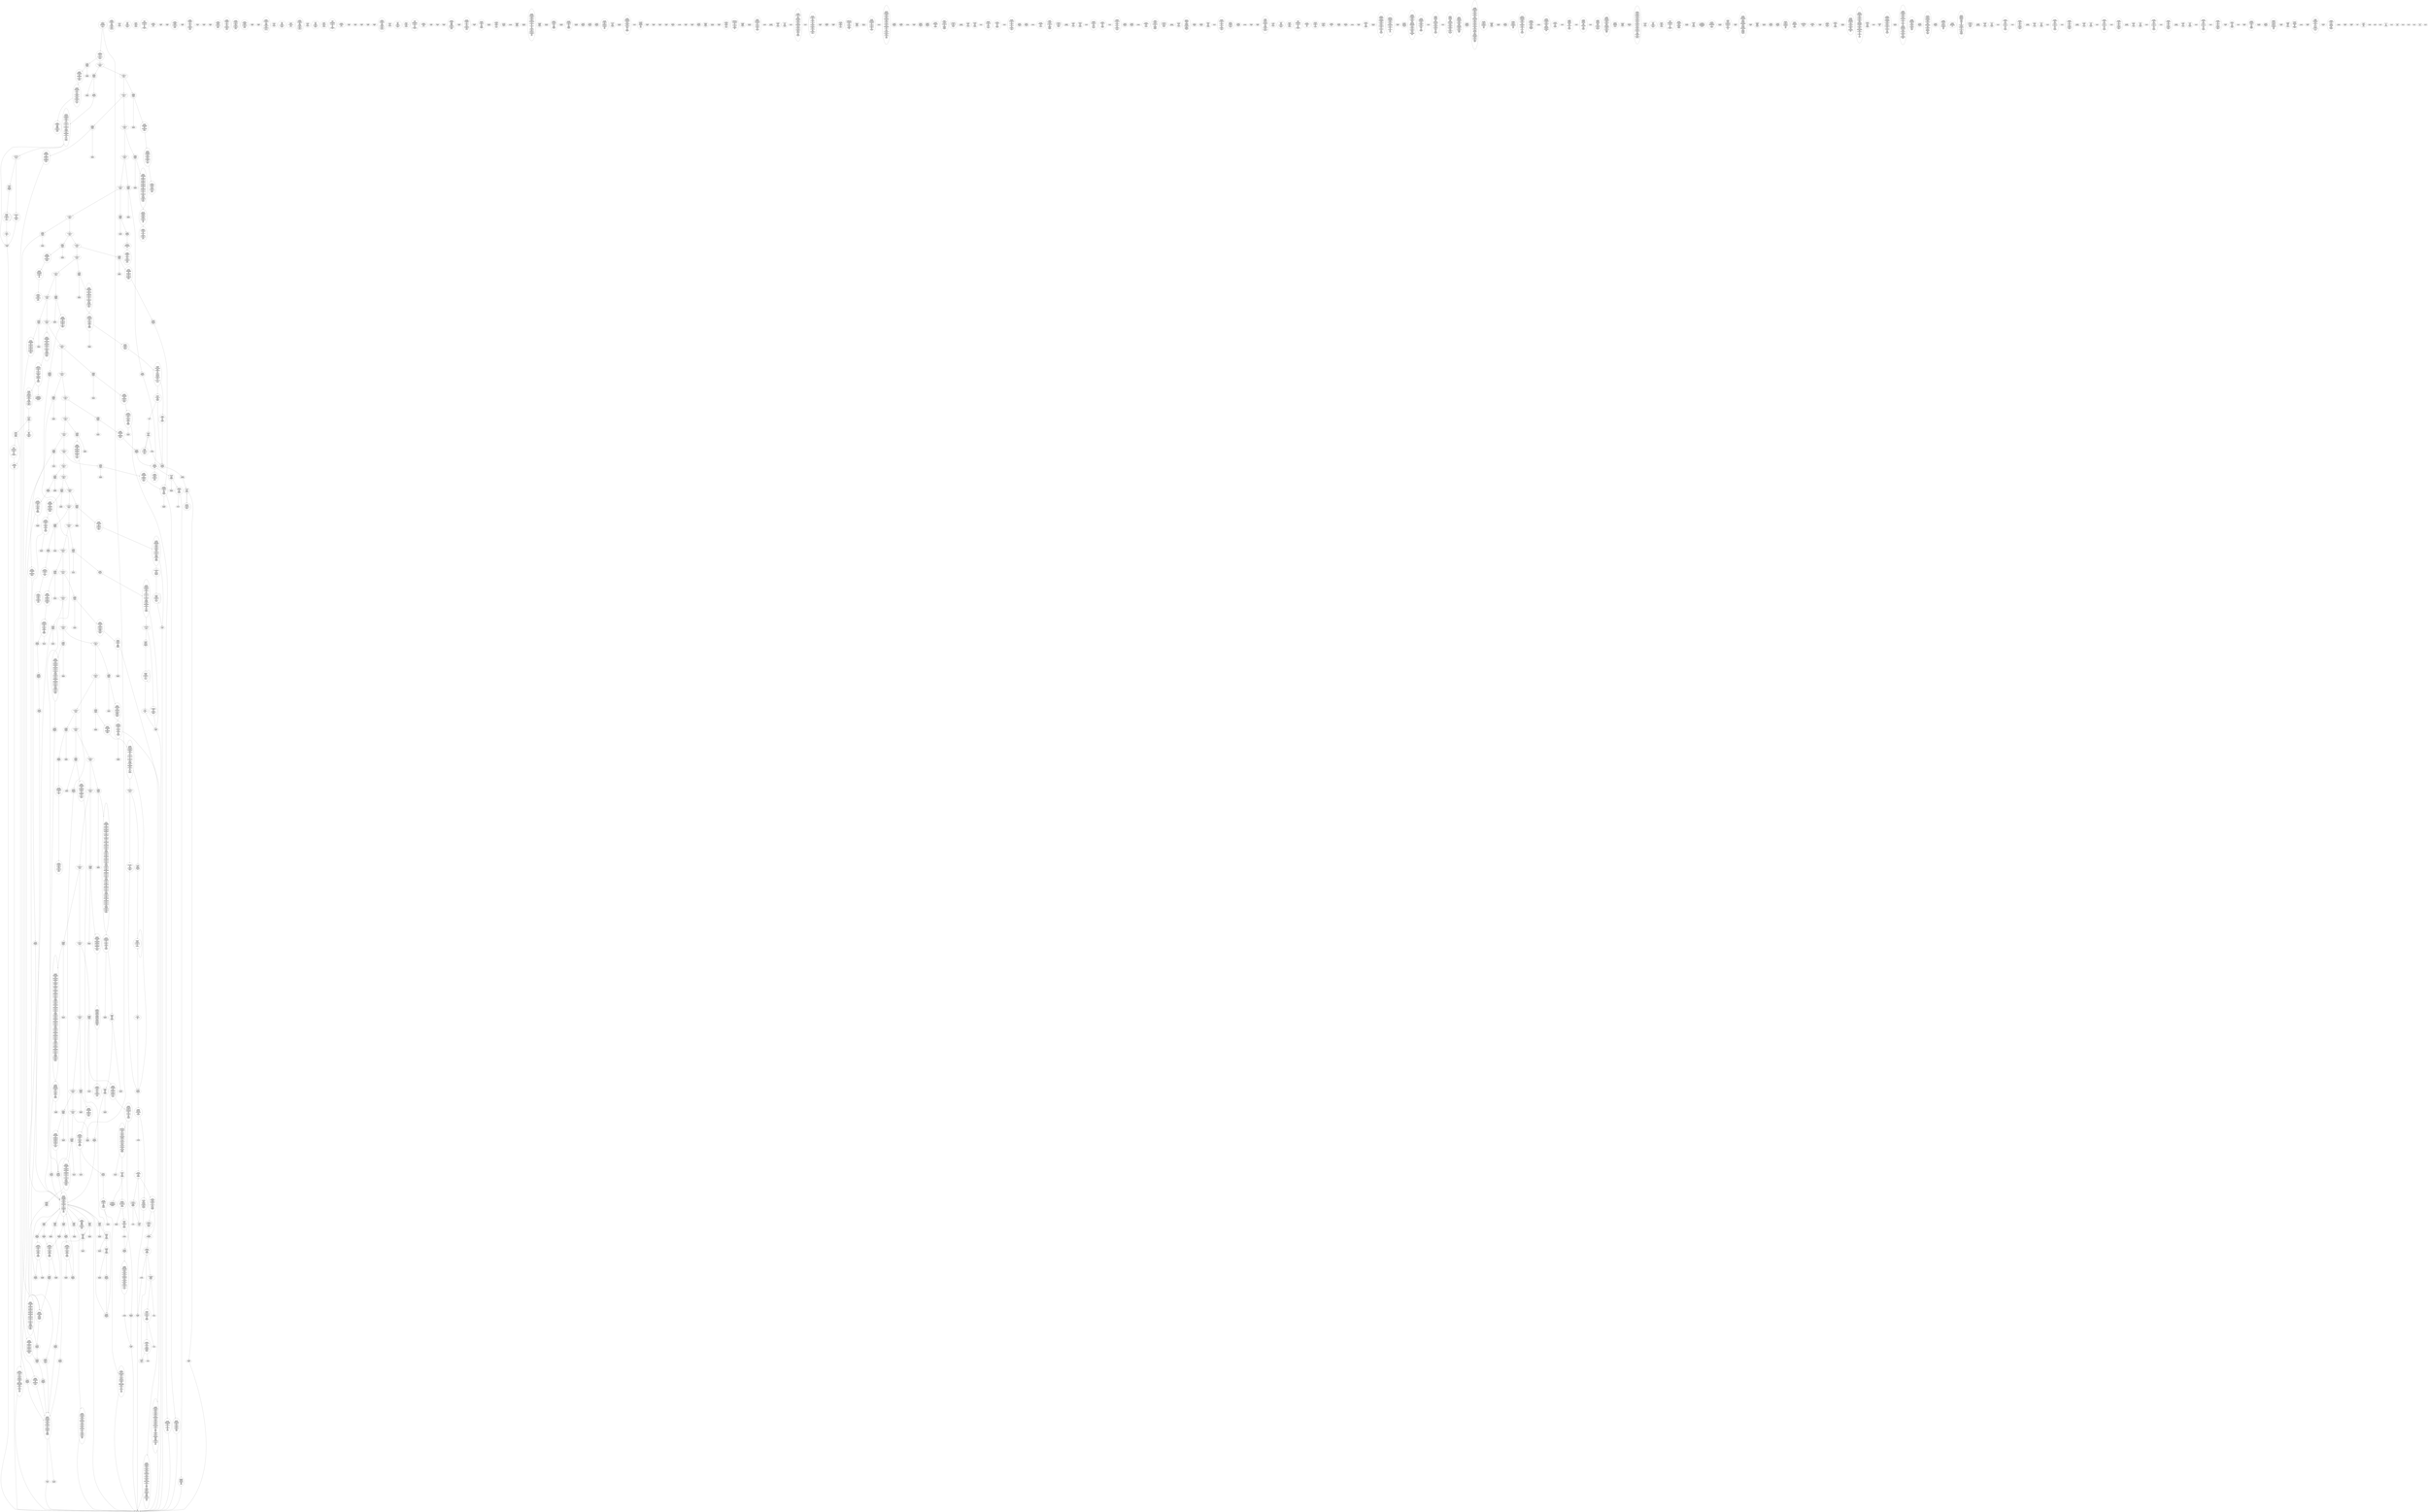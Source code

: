 /* Generated by GvGen v.1.0 (https://www.github.com/stricaud/gvgen) */

digraph G {
compound=true;
   node1 [label="[anywhere]"];
   node2 [label="# 0x0
PUSHX Data
PUSHX Data
MSTORE
PUSHX LogicData
CALLDATASIZE
LT
PUSHX Data
JUMPI
"];
   node3 [label="# 0xd
PUSHX Data
CALLDATALOAD
PUSHX Data
DIV
PUSHX BitData
AND
PUSHX LogicData
EQ
PUSHX Data
JUMPI
"];
   node4 [label="# 0x41
PUSHX LogicData
EQ
PUSHX Data
JUMPI
"];
   node5 [label="# 0x4c
PUSHX LogicData
EQ
PUSHX Data
JUMPI
"];
   node6 [label="# 0x57
PUSHX LogicData
EQ
PUSHX Data
JUMPI
"];
   node7 [label="# 0x62
PUSHX LogicData
EQ
PUSHX Data
JUMPI
"];
   node8 [label="# 0x6d
PUSHX LogicData
EQ
PUSHX Data
JUMPI
"];
   node9 [label="# 0x78
PUSHX LogicData
EQ
PUSHX Data
JUMPI
"];
   node10 [label="# 0x83
PUSHX LogicData
EQ
PUSHX Data
JUMPI
"];
   node11 [label="# 0x8e
PUSHX LogicData
EQ
PUSHX Data
JUMPI
"];
   node12 [label="# 0x99
PUSHX LogicData
EQ
PUSHX Data
JUMPI
"];
   node13 [label="# 0xa4
PUSHX LogicData
EQ
PUSHX Data
JUMPI
"];
   node14 [label="# 0xaf
PUSHX LogicData
EQ
PUSHX Data
JUMPI
"];
   node15 [label="# 0xba
PUSHX LogicData
EQ
PUSHX Data
JUMPI
"];
   node16 [label="# 0xc5
PUSHX LogicData
EQ
PUSHX Data
JUMPI
"];
   node17 [label="# 0xd0
PUSHX LogicData
EQ
PUSHX Data
JUMPI
"];
   node18 [label="# 0xdb
PUSHX LogicData
EQ
PUSHX Data
JUMPI
"];
   node19 [label="# 0xe6
PUSHX LogicData
EQ
PUSHX Data
JUMPI
"];
   node20 [label="# 0xf1
PUSHX LogicData
EQ
PUSHX Data
JUMPI
"];
   node21 [label="# 0xfc
PUSHX LogicData
EQ
PUSHX Data
JUMPI
"];
   node22 [label="# 0x107
PUSHX LogicData
EQ
PUSHX Data
JUMPI
"];
   node23 [label="# 0x112
PUSHX LogicData
EQ
PUSHX Data
JUMPI
"];
   node24 [label="# 0x11d
PUSHX LogicData
EQ
PUSHX Data
JUMPI
"];
   node25 [label="# 0x128
PUSHX LogicData
EQ
PUSHX Data
JUMPI
"];
   node26 [label="# 0x133
PUSHX LogicData
EQ
PUSHX Data
JUMPI
"];
   node27 [label="# 0x13e
PUSHX LogicData
EQ
PUSHX Data
JUMPI
"];
   node28 [label="# 0x149
PUSHX LogicData
EQ
PUSHX Data
JUMPI
"];
   node29 [label="# 0x154
PUSHX LogicData
EQ
PUSHX Data
JUMPI
"];
   node30 [label="# 0x15f
PUSHX LogicData
EQ
PUSHX Data
JUMPI
"];
   node31 [label="# 0x16a
PUSHX LogicData
EQ
PUSHX Data
JUMPI
"];
   node32 [label="# 0x175
PUSHX LogicData
EQ
PUSHX Data
JUMPI
"];
   node33 [label="# 0x180
PUSHX LogicData
EQ
PUSHX Data
JUMPI
"];
   node34 [label="# 0x18b
PUSHX LogicData
EQ
PUSHX Data
JUMPI
"];
   node35 [label="# 0x196
PUSHX LogicData
EQ
PUSHX Data
JUMPI
"];
   node36 [label="# 0x1a1
PUSHX LogicData
EQ
PUSHX Data
JUMPI
"];
   node37 [label="# 0x1ac
PUSHX LogicData
EQ
PUSHX Data
JUMPI
"];
   node38 [label="# 0x1b7
PUSHX LogicData
EQ
PUSHX Data
JUMPI
"];
   node39 [label="# 0x1c2
PUSHX LogicData
EQ
PUSHX Data
JUMPI
"];
   node40 [label="# 0x1cd
PUSHX LogicData
EQ
PUSHX Data
JUMPI
"];
   node41 [label="# 0x1d8
PUSHX LogicData
EQ
PUSHX Data
JUMPI
"];
   node42 [label="# 0x1e3
PUSHX LogicData
EQ
PUSHX Data
JUMPI
"];
   node43 [label="# 0x1ee
JUMPDEST
PUSHX Data
REVERT
"];
   node44 [label="# 0x1f3
JUMPDEST
CALLVALUE
ISZERO
PUSHX Data
JUMPI
"];
   node45 [label="# 0x1fb
PUSHX Data
REVERT
"];
   node46 [label="# 0x1ff
JUMPDEST
PUSHX Data
PUSHX ArithData
CALLDATASIZE
SUB
ADD
CALLDATALOAD
PUSHX BitData
NOT
AND
PUSHX ArithData
ADD
PUSHX Data
JUMP
"];
   node47 [label="# 0x23d
JUMPDEST
PUSHX MemData
MLOAD
ISZERO
ISZERO
ISZERO
ISZERO
MSTORE
PUSHX ArithData
ADD
PUSHX MemData
MLOAD
SUB
RETURN
"];
   node48 [label="# 0x257
JUMPDEST
CALLVALUE
ISZERO
PUSHX Data
JUMPI
"];
   node49 [label="# 0x25f
PUSHX Data
REVERT
"];
   node50 [label="# 0x263
JUMPDEST
PUSHX Data
PUSHX Data
JUMP
"];
   node51 [label="# 0x26c
JUMPDEST
PUSHX MemData
MLOAD
PUSHX ArithData
ADD
SUB
MSTORE
MLOAD
MSTORE
PUSHX ArithData
ADD
MLOAD
PUSHX ArithData
ADD
PUSHX Data
"];
   node52 [label="# 0x291
JUMPDEST
LT
ISZERO
PUSHX Data
JUMPI
"];
   node53 [label="# 0x29a
ADD
MLOAD
ADD
MSTORE
PUSHX ArithData
ADD
PUSHX Data
JUMP
"];
   node54 [label="# 0x2ac
JUMPDEST
ADD
PUSHX BitData
AND
ISZERO
PUSHX Data
JUMPI
"];
   node55 [label="# 0x2c0
SUB
MLOAD
PUSHX ArithData
PUSHX ArithData
SUB
PUSHX ArithData
EXP
SUB
NOT
AND
MSTORE
PUSHX ArithData
ADD
"];
   node56 [label="# 0x2d9
JUMPDEST
PUSHX MemData
MLOAD
SUB
RETURN
"];
   node57 [label="# 0x2e7
JUMPDEST
CALLVALUE
ISZERO
PUSHX Data
JUMPI
"];
   node58 [label="# 0x2ef
PUSHX Data
REVERT
"];
   node59 [label="# 0x2f3
JUMPDEST
PUSHX Data
PUSHX ArithData
CALLDATASIZE
SUB
ADD
CALLDATALOAD
PUSHX ArithData
ADD
PUSHX Data
JUMP
"];
   node60 [label="# 0x312
JUMPDEST
PUSHX MemData
MLOAD
PUSHX BitData
AND
PUSHX BitData
AND
MSTORE
PUSHX ArithData
ADD
PUSHX MemData
MLOAD
SUB
RETURN
"];
   node61 [label="# 0x354
JUMPDEST
CALLVALUE
ISZERO
PUSHX Data
JUMPI
"];
   node62 [label="# 0x35c
PUSHX Data
REVERT
"];
   node63 [label="# 0x360
JUMPDEST
PUSHX Data
PUSHX ArithData
CALLDATASIZE
SUB
ADD
CALLDATALOAD
PUSHX BitData
AND
PUSHX ArithData
ADD
CALLDATALOAD
PUSHX ArithData
ADD
PUSHX Data
JUMP
"];
   node64 [label="# 0x39f
JUMPDEST
STOP
"];
   node65 [label="# 0x3a1
JUMPDEST
CALLVALUE
ISZERO
PUSHX Data
JUMPI
"];
   node66 [label="# 0x3a9
PUSHX Data
REVERT
"];
   node67 [label="# 0x3ad
JUMPDEST
PUSHX Data
PUSHX ArithData
CALLDATASIZE
SUB
ADD
CALLDATALOAD
PUSHX BitData
AND
PUSHX ArithData
ADD
CALLDATALOAD
PUSHX BitData
AND
PUSHX ArithData
ADD
CALLDATALOAD
PUSHX ArithData
ADD
CALLDATALOAD
PUSHX ArithData
ADD
ADD
CALLDATALOAD
PUSHX ArithData
ADD
PUSHX ArithData
ADD
PUSHX ArithData
DIV
MUL
PUSHX ArithData
ADD
PUSHX MemData
MLOAD
ADD
PUSHX Data
MSTORE
MSTORE
PUSHX ArithData
ADD
CALLDATACOPY
ADD
PUSHX Data
JUMP
"];
   node68 [label="# 0x452
JUMPDEST
PUSHX MemData
MLOAD
PUSHX BitData
NOT
AND
PUSHX BitData
NOT
AND
MSTORE
PUSHX ArithData
ADD
PUSHX MemData
MLOAD
SUB
RETURN
"];
   node69 [label="# 0x4a6
JUMPDEST
CALLVALUE
ISZERO
PUSHX Data
JUMPI
"];
   node70 [label="# 0x4ae
PUSHX Data
REVERT
"];
   node71 [label="# 0x4b2
JUMPDEST
PUSHX Data
PUSHX Data
JUMP
"];
   node72 [label="# 0x4bb
JUMPDEST
PUSHX MemData
MLOAD
MSTORE
PUSHX ArithData
ADD
PUSHX MemData
MLOAD
SUB
RETURN
"];
   node73 [label="# 0x4d1
JUMPDEST
CALLVALUE
ISZERO
PUSHX Data
JUMPI
"];
   node74 [label="# 0x4d9
PUSHX Data
REVERT
"];
   node75 [label="# 0x4dd
JUMPDEST
PUSHX Data
PUSHX Data
JUMP
"];
   node76 [label="# 0x4e6
JUMPDEST
PUSHX MemData
MLOAD
PUSHX BitData
NOT
AND
PUSHX BitData
NOT
AND
MSTORE
PUSHX ArithData
ADD
PUSHX MemData
MLOAD
SUB
RETURN
"];
   node77 [label="# 0x53a
JUMPDEST
CALLVALUE
ISZERO
PUSHX Data
JUMPI
"];
   node78 [label="# 0x542
PUSHX Data
REVERT
"];
   node79 [label="# 0x546
JUMPDEST
PUSHX Data
PUSHX ArithData
CALLDATASIZE
SUB
ADD
CALLDATALOAD
PUSHX BitData
AND
PUSHX ArithData
ADD
CALLDATALOAD
PUSHX BitData
AND
PUSHX ArithData
ADD
CALLDATALOAD
PUSHX ArithData
ADD
PUSHX Data
JUMP
"];
   node80 [label="# 0x5a5
JUMPDEST
STOP
"];
   node81 [label="# 0x5a7
JUMPDEST
CALLVALUE
ISZERO
PUSHX Data
JUMPI
"];
   node82 [label="# 0x5af
PUSHX Data
REVERT
"];
   node83 [label="# 0x5b3
JUMPDEST
PUSHX Data
PUSHX ArithData
CALLDATASIZE
SUB
ADD
CALLDATALOAD
PUSHX ArithData
ADD
PUSHX Data
JUMP
"];
   node84 [label="# 0x5d2
JUMPDEST
PUSHX MemData
MLOAD
MSTORE
PUSHX ArithData
ADD
PUSHX MemData
MLOAD
SUB
RETURN
"];
   node85 [label="# 0x5e8
JUMPDEST
CALLVALUE
ISZERO
PUSHX Data
JUMPI
"];
   node86 [label="# 0x5f0
PUSHX Data
REVERT
"];
   node87 [label="# 0x5f4
JUMPDEST
PUSHX Data
PUSHX ArithData
CALLDATASIZE
SUB
ADD
CALLDATALOAD
PUSHX BitData
AND
PUSHX ArithData
ADD
CALLDATALOAD
PUSHX ArithData
ADD
PUSHX Data
JUMP
"];
   node88 [label="# 0x633
JUMPDEST
PUSHX MemData
MLOAD
MSTORE
PUSHX ArithData
ADD
PUSHX MemData
MLOAD
SUB
RETURN
"];
   node89 [label="# 0x649
JUMPDEST
CALLVALUE
ISZERO
PUSHX Data
JUMPI
"];
   node90 [label="# 0x651
PUSHX Data
REVERT
"];
   node91 [label="# 0x655
JUMPDEST
PUSHX Data
PUSHX ArithData
CALLDATASIZE
SUB
ADD
CALLDATALOAD
PUSHX ArithData
ADD
ADD
CALLDATALOAD
PUSHX ArithData
ADD
PUSHX ArithData
ADD
PUSHX ArithData
DIV
MUL
PUSHX ArithData
ADD
PUSHX MemData
MLOAD
ADD
PUSHX Data
MSTORE
MSTORE
PUSHX ArithData
ADD
CALLDATACOPY
ADD
PUSHX Data
JUMP
"];
   node92 [label="# 0x6b0
JUMPDEST
STOP
"];
   node93 [label="# 0x6b2
JUMPDEST
CALLVALUE
ISZERO
PUSHX Data
JUMPI
"];
   node94 [label="# 0x6ba
PUSHX Data
REVERT
"];
   node95 [label="# 0x6be
JUMPDEST
PUSHX Data
PUSHX ArithData
CALLDATASIZE
SUB
ADD
CALLDATALOAD
PUSHX ArithData
ADD
CALLDATALOAD
PUSHX BitData
NOT
AND
PUSHX ArithData
ADD
PUSHX Data
JUMP
"];
   node96 [label="# 0x6eb
JUMPDEST
PUSHX MemData
MLOAD
PUSHX BitData
NOT
AND
PUSHX BitData
NOT
AND
MSTORE
PUSHX ArithData
ADD
PUSHX MemData
MLOAD
SUB
RETURN
"];
   node97 [label="# 0x709
JUMPDEST
CALLVALUE
ISZERO
PUSHX Data
JUMPI
"];
   node98 [label="# 0x711
PUSHX Data
REVERT
"];
   node99 [label="# 0x715
JUMPDEST
PUSHX Data
PUSHX ArithData
CALLDATASIZE
SUB
ADD
CALLDATALOAD
PUSHX BitData
AND
PUSHX ArithData
ADD
CALLDATALOAD
PUSHX BitData
AND
PUSHX ArithData
ADD
CALLDATALOAD
PUSHX ArithData
ADD
PUSHX Data
JUMP
"];
   node100 [label="# 0x774
JUMPDEST
STOP
"];
   node101 [label="# 0x776
JUMPDEST
PUSHX Data
PUSHX ArithData
CALLDATASIZE
SUB
ADD
CALLDATALOAD
PUSHX ArithData
ADD
ADD
CALLDATALOAD
PUSHX ArithData
ADD
PUSHX ArithData
ADD
PUSHX ArithData
DIV
MUL
PUSHX ArithData
ADD
PUSHX MemData
MLOAD
ADD
PUSHX Data
MSTORE
MSTORE
PUSHX ArithData
ADD
CALLDATACOPY
ADD
PUSHX Data
JUMP
"];
   node102 [label="# 0x7d0
JUMPDEST
STOP
"];
   node103 [label="# 0x7d2
JUMPDEST
CALLVALUE
ISZERO
PUSHX Data
JUMPI
"];
   node104 [label="# 0x7da
PUSHX Data
REVERT
"];
   node105 [label="# 0x7de
JUMPDEST
PUSHX Data
PUSHX ArithData
CALLDATASIZE
SUB
ADD
CALLDATALOAD
PUSHX BitData
AND
PUSHX ArithData
ADD
PUSHX Data
JUMP
"];
   node106 [label="# 0x813
JUMPDEST
STOP
"];
   node107 [label="# 0x815
JUMPDEST
CALLVALUE
ISZERO
PUSHX Data
JUMPI
"];
   node108 [label="# 0x81d
PUSHX Data
REVERT
"];
   node109 [label="# 0x821
JUMPDEST
PUSHX Data
PUSHX ArithData
CALLDATASIZE
SUB
ADD
CALLDATALOAD
PUSHX ArithData
ADD
PUSHX Data
JUMP
"];
   node110 [label="# 0x840
JUMPDEST
PUSHX MemData
MLOAD
ISZERO
ISZERO
ISZERO
ISZERO
MSTORE
PUSHX ArithData
ADD
PUSHX MemData
MLOAD
SUB
RETURN
"];
   node111 [label="# 0x85a
JUMPDEST
CALLVALUE
ISZERO
PUSHX Data
JUMPI
"];
   node112 [label="# 0x862
PUSHX Data
REVERT
"];
   node113 [label="# 0x866
JUMPDEST
PUSHX Data
PUSHX ArithData
CALLDATASIZE
SUB
ADD
CALLDATALOAD
PUSHX ArithData
ADD
PUSHX Data
JUMP
"];
   node114 [label="# 0x885
JUMPDEST
PUSHX MemData
MLOAD
MSTORE
PUSHX ArithData
ADD
PUSHX MemData
MLOAD
SUB
RETURN
"];
   node115 [label="# 0x89b
JUMPDEST
CALLVALUE
ISZERO
PUSHX Data
JUMPI
"];
   node116 [label="# 0x8a3
PUSHX Data
REVERT
"];
   node117 [label="# 0x8a7
JUMPDEST
PUSHX Data
PUSHX ArithData
CALLDATASIZE
SUB
ADD
CALLDATALOAD
PUSHX ArithData
ADD
CALLDATALOAD
PUSHX BitData
AND
PUSHX ArithData
ADD
CALLDATALOAD
PUSHX BitData
NOT
AND
PUSHX ArithData
ADD
PUSHX Data
JUMP
"];
   node118 [label="# 0x8f4
JUMPDEST
PUSHX MemData
MLOAD
PUSHX BitData
NOT
AND
PUSHX BitData
NOT
AND
MSTORE
PUSHX ArithData
ADD
PUSHX MemData
MLOAD
SUB
RETURN
"];
   node119 [label="# 0x912
JUMPDEST
CALLVALUE
ISZERO
PUSHX Data
JUMPI
"];
   node120 [label="# 0x91a
PUSHX Data
REVERT
"];
   node121 [label="# 0x91e
JUMPDEST
PUSHX Data
PUSHX ArithData
CALLDATASIZE
SUB
ADD
CALLDATALOAD
PUSHX ArithData
ADD
PUSHX Data
JUMP
"];
   node122 [label="# 0x93d
JUMPDEST
PUSHX MemData
MLOAD
PUSHX BitData
AND
PUSHX BitData
AND
MSTORE
PUSHX ArithData
ADD
PUSHX MemData
MLOAD
SUB
RETURN
"];
   node123 [label="# 0x97f
JUMPDEST
CALLVALUE
ISZERO
PUSHX Data
JUMPI
"];
   node124 [label="# 0x987
PUSHX Data
REVERT
"];
   node125 [label="# 0x98b
JUMPDEST
PUSHX Data
PUSHX ArithData
CALLDATASIZE
SUB
ADD
CALLDATALOAD
PUSHX BitData
AND
PUSHX ArithData
ADD
PUSHX Data
JUMP
"];
   node126 [label="# 0x9c0
JUMPDEST
PUSHX MemData
MLOAD
MSTORE
PUSHX ArithData
ADD
PUSHX MemData
MLOAD
SUB
RETURN
"];
   node127 [label="# 0x9d6
JUMPDEST
CALLVALUE
ISZERO
PUSHX Data
JUMPI
"];
   node128 [label="# 0x9de
PUSHX Data
REVERT
"];
   node129 [label="# 0x9e2
JUMPDEST
PUSHX Data
PUSHX Data
JUMP
"];
   node130 [label="# 0x9eb
JUMPDEST
STOP
"];
   node131 [label="# 0x9ed
JUMPDEST
CALLVALUE
ISZERO
PUSHX Data
JUMPI
"];
   node132 [label="# 0x9f5
PUSHX Data
REVERT
"];
   node133 [label="# 0x9f9
JUMPDEST
PUSHX Data
PUSHX ArithData
CALLDATASIZE
SUB
ADD
CALLDATALOAD
PUSHX BitData
AND
PUSHX ArithData
ADD
CALLDATALOAD
PUSHX ArithData
ADD
PUSHX Data
JUMP
"];
   node134 [label="# 0xa38
JUMPDEST
STOP
"];
   node135 [label="# 0xa3a
JUMPDEST
CALLVALUE
ISZERO
PUSHX Data
JUMPI
"];
   node136 [label="# 0xa42
PUSHX Data
REVERT
"];
   node137 [label="# 0xa46
JUMPDEST
PUSHX Data
PUSHX ArithData
CALLDATASIZE
SUB
ADD
CALLDATALOAD
PUSHX BitData
AND
PUSHX ArithData
ADD
PUSHX Data
JUMP
"];
   node138 [label="# 0xa7b
JUMPDEST
PUSHX MemData
MLOAD
PUSHX ArithData
ADD
SUB
MSTORE
MLOAD
MSTORE
PUSHX ArithData
ADD
MLOAD
PUSHX ArithData
ADD
PUSHX ArithData
MUL
PUSHX Data
"];
   node139 [label="# 0xaa3
JUMPDEST
LT
ISZERO
PUSHX Data
JUMPI
"];
   node140 [label="# 0xaac
ADD
MLOAD
ADD
MSTORE
PUSHX ArithData
ADD
PUSHX Data
JUMP
"];
   node141 [label="# 0xabe
JUMPDEST
ADD
PUSHX MemData
MLOAD
SUB
RETURN
"];
   node142 [label="# 0xad2
JUMPDEST
CALLVALUE
ISZERO
PUSHX Data
JUMPI
"];
   node143 [label="# 0xada
PUSHX Data
REVERT
"];
   node144 [label="# 0xade
JUMPDEST
PUSHX Data
PUSHX Data
JUMP
"];
   node145 [label="# 0xae7
JUMPDEST
PUSHX MemData
MLOAD
PUSHX BitData
AND
PUSHX BitData
AND
MSTORE
PUSHX ArithData
ADD
PUSHX MemData
MLOAD
SUB
RETURN
"];
   node146 [label="# 0xb29
JUMPDEST
CALLVALUE
ISZERO
PUSHX Data
JUMPI
"];
   node147 [label="# 0xb31
PUSHX Data
REVERT
"];
   node148 [label="# 0xb35
JUMPDEST
PUSHX Data
PUSHX Data
JUMP
"];
   node149 [label="# 0xb3e
JUMPDEST
PUSHX MemData
MLOAD
PUSHX ArithData
ADD
SUB
MSTORE
MLOAD
MSTORE
PUSHX ArithData
ADD
MLOAD
PUSHX ArithData
ADD
PUSHX Data
"];
   node150 [label="# 0xb63
JUMPDEST
LT
ISZERO
PUSHX Data
JUMPI
"];
   node151 [label="# 0xb6c
ADD
MLOAD
ADD
MSTORE
PUSHX ArithData
ADD
PUSHX Data
JUMP
"];
   node152 [label="# 0xb7e
JUMPDEST
ADD
PUSHX BitData
AND
ISZERO
PUSHX Data
JUMPI
"];
   node153 [label="# 0xb92
SUB
MLOAD
PUSHX ArithData
PUSHX ArithData
SUB
PUSHX ArithData
EXP
SUB
NOT
AND
MSTORE
PUSHX ArithData
ADD
"];
   node154 [label="# 0xbab
JUMPDEST
PUSHX MemData
MLOAD
SUB
RETURN
"];
   node155 [label="# 0xbb9
JUMPDEST
CALLVALUE
ISZERO
PUSHX Data
JUMPI
"];
   node156 [label="# 0xbc1
PUSHX Data
REVERT
"];
   node157 [label="# 0xbc5
JUMPDEST
PUSHX Data
PUSHX ArithData
CALLDATASIZE
SUB
ADD
CALLDATALOAD
PUSHX BitData
AND
PUSHX ArithData
ADD
CALLDATALOAD
PUSHX ArithData
ADD
PUSHX Data
JUMP
"];
   node158 [label="# 0xc04
JUMPDEST
STOP
"];
   node159 [label="# 0xc06
JUMPDEST
CALLVALUE
ISZERO
PUSHX Data
JUMPI
"];
   node160 [label="# 0xc0e
PUSHX Data
REVERT
"];
   node161 [label="# 0xc12
JUMPDEST
PUSHX Data
PUSHX ArithData
CALLDATASIZE
SUB
ADD
CALLDATALOAD
PUSHX BitData
AND
PUSHX ArithData
ADD
CALLDATALOAD
ISZERO
ISZERO
PUSHX ArithData
ADD
PUSHX Data
JUMP
"];
   node162 [label="# 0xc53
JUMPDEST
STOP
"];
   node163 [label="# 0xc55
JUMPDEST
CALLVALUE
ISZERO
PUSHX Data
JUMPI
"];
   node164 [label="# 0xc5d
PUSHX Data
REVERT
"];
   node165 [label="# 0xc61
JUMPDEST
PUSHX Data
PUSHX ArithData
CALLDATASIZE
SUB
ADD
CALLDATALOAD
PUSHX BitData
AND
PUSHX ArithData
ADD
CALLDATALOAD
PUSHX BitData
AND
PUSHX ArithData
ADD
CALLDATALOAD
PUSHX ArithData
ADD
CALLDATALOAD
PUSHX ArithData
ADD
ADD
CALLDATALOAD
PUSHX ArithData
ADD
PUSHX ArithData
ADD
PUSHX ArithData
DIV
MUL
PUSHX ArithData
ADD
PUSHX MemData
MLOAD
ADD
PUSHX Data
MSTORE
MSTORE
PUSHX ArithData
ADD
CALLDATACOPY
ADD
PUSHX Data
JUMP
"];
   node166 [label="# 0xd06
JUMPDEST
STOP
"];
   node167 [label="# 0xd08
JUMPDEST
CALLVALUE
ISZERO
PUSHX Data
JUMPI
"];
   node168 [label="# 0xd10
PUSHX Data
REVERT
"];
   node169 [label="# 0xd14
JUMPDEST
PUSHX Data
PUSHX ArithData
CALLDATASIZE
SUB
ADD
CALLDATALOAD
PUSHX ArithData
ADD
CALLDATALOAD
PUSHX ArithData
ADD
ADD
CALLDATALOAD
PUSHX ArithData
ADD
PUSHX ArithData
MUL
PUSHX ArithData
ADD
PUSHX MemData
MLOAD
ADD
PUSHX Data
MSTORE
MSTORE
PUSHX ArithData
ADD
PUSHX ArithData
MUL
CALLDATACOPY
ADD
CALLDATALOAD
PUSHX ArithData
ADD
ADD
CALLDATALOAD
PUSHX ArithData
ADD
PUSHX ArithData
MUL
PUSHX ArithData
ADD
PUSHX MemData
MLOAD
ADD
PUSHX Data
MSTORE
MSTORE
PUSHX ArithData
ADD
PUSHX ArithData
MUL
CALLDATACOPY
ADD
PUSHX Data
JUMP
"];
   node170 [label="# 0xdb9
JUMPDEST
STOP
"];
   node171 [label="# 0xdbb
JUMPDEST
CALLVALUE
ISZERO
PUSHX Data
JUMPI
"];
   node172 [label="# 0xdc3
PUSHX Data
REVERT
"];
   node173 [label="# 0xdc7
JUMPDEST
PUSHX Data
PUSHX ArithData
CALLDATASIZE
SUB
ADD
CALLDATALOAD
PUSHX BitData
AND
PUSHX ArithData
ADD
CALLDATALOAD
ISZERO
ISZERO
PUSHX ArithData
ADD
PUSHX Data
JUMP
"];
   node174 [label="# 0xe08
JUMPDEST
STOP
"];
   node175 [label="# 0xe0a
JUMPDEST
CALLVALUE
ISZERO
PUSHX Data
JUMPI
"];
   node176 [label="# 0xe12
PUSHX Data
REVERT
"];
   node177 [label="# 0xe16
JUMPDEST
PUSHX Data
PUSHX ArithData
CALLDATASIZE
SUB
ADD
CALLDATALOAD
PUSHX ArithData
ADD
PUSHX Data
JUMP
"];
   node178 [label="# 0xe35
JUMPDEST
PUSHX MemData
MLOAD
PUSHX ArithData
ADD
SUB
MSTORE
MLOAD
MSTORE
PUSHX ArithData
ADD
MLOAD
PUSHX ArithData
ADD
PUSHX Data
"];
   node179 [label="# 0xe5a
JUMPDEST
LT
ISZERO
PUSHX Data
JUMPI
"];
   node180 [label="# 0xe63
ADD
MLOAD
ADD
MSTORE
PUSHX ArithData
ADD
PUSHX Data
JUMP
"];
   node181 [label="# 0xe75
JUMPDEST
ADD
PUSHX BitData
AND
ISZERO
PUSHX Data
JUMPI
"];
   node182 [label="# 0xe89
SUB
MLOAD
PUSHX ArithData
PUSHX ArithData
SUB
PUSHX ArithData
EXP
SUB
NOT
AND
MSTORE
PUSHX ArithData
ADD
"];
   node183 [label="# 0xea2
JUMPDEST
PUSHX MemData
MLOAD
SUB
RETURN
"];
   node184 [label="# 0xeb0
JUMPDEST
CALLVALUE
ISZERO
PUSHX Data
JUMPI
"];
   node185 [label="# 0xeb8
PUSHX Data
REVERT
"];
   node186 [label="# 0xebc
JUMPDEST
PUSHX Data
PUSHX Data
JUMP
"];
   node187 [label="# 0xec5
JUMPDEST
PUSHX MemData
MLOAD
PUSHX BitData
AND
PUSHX BitData
AND
MSTORE
PUSHX ArithData
ADD
PUSHX MemData
MLOAD
SUB
RETURN
"];
   node188 [label="# 0xf07
JUMPDEST
CALLVALUE
ISZERO
PUSHX Data
JUMPI
"];
   node189 [label="# 0xf0f
PUSHX Data
REVERT
"];
   node190 [label="# 0xf13
JUMPDEST
PUSHX Data
PUSHX ArithData
CALLDATASIZE
SUB
ADD
CALLDATALOAD
PUSHX ArithData
ADD
CALLDATALOAD
PUSHX BitData
NOT
AND
PUSHX ArithData
ADD
CALLDATALOAD
PUSHX BitData
NOT
AND
PUSHX ArithData
ADD
PUSHX Data
JUMP
"];
   node191 [label="# 0xf4e
JUMPDEST
STOP
"];
   node192 [label="# 0xf50
JUMPDEST
CALLVALUE
ISZERO
PUSHX Data
JUMPI
"];
   node193 [label="# 0xf58
PUSHX Data
REVERT
"];
   node194 [label="# 0xf5c
JUMPDEST
PUSHX Data
PUSHX ArithData
CALLDATASIZE
SUB
ADD
CALLDATALOAD
PUSHX BitData
AND
PUSHX ArithData
ADD
CALLDATALOAD
PUSHX ArithData
ADD
CALLDATALOAD
PUSHX BitData
NOT
AND
PUSHX ArithData
ADD
CALLDATALOAD
PUSHX BitData
NOT
AND
PUSHX ArithData
ADD
CALLDATALOAD
PUSHX BitData
NOT
AND
PUSHX ArithData
ADD
CALLDATALOAD
PUSHX ArithData
ADD
ADD
CALLDATALOAD
PUSHX ArithData
ADD
PUSHX ArithData
MUL
PUSHX ArithData
ADD
PUSHX MemData
MLOAD
ADD
PUSHX Data
MSTORE
MSTORE
PUSHX ArithData
ADD
PUSHX ArithData
MUL
CALLDATACOPY
ADD
CALLDATALOAD
PUSHX ArithData
ADD
ADD
CALLDATALOAD
PUSHX ArithData
ADD
PUSHX ArithData
MUL
PUSHX ArithData
ADD
PUSHX MemData
MLOAD
ADD
PUSHX Data
MSTORE
MSTORE
PUSHX ArithData
ADD
PUSHX ArithData
MUL
CALLDATACOPY
ADD
CALLDATALOAD
PUSHX ArithData
ADD
ADD
CALLDATALOAD
PUSHX ArithData
ADD
PUSHX ArithData
MUL
PUSHX ArithData
ADD
PUSHX MemData
MLOAD
ADD
PUSHX Data
MSTORE
MSTORE
PUSHX ArithData
ADD
PUSHX ArithData
MUL
CALLDATACOPY
ADD
CALLDATALOAD
PUSHX ArithData
ADD
ADD
CALLDATALOAD
PUSHX ArithData
ADD
PUSHX ArithData
MUL
PUSHX ArithData
ADD
PUSHX MemData
MLOAD
ADD
PUSHX Data
MSTORE
MSTORE
PUSHX ArithData
ADD
PUSHX ArithData
MUL
CALLDATACOPY
ADD
CALLDATALOAD
PUSHX ArithData
ADD
ADD
CALLDATALOAD
PUSHX ArithData
ADD
PUSHX ArithData
MUL
PUSHX ArithData
ADD
PUSHX MemData
MLOAD
ADD
PUSHX Data
MSTORE
MSTORE
PUSHX ArithData
ADD
PUSHX ArithData
MUL
CALLDATACOPY
ADD
PUSHX Data
JUMP
"];
   node195 [label="# 0x1114
JUMPDEST
STOP
"];
   node196 [label="# 0x1116
JUMPDEST
CALLVALUE
ISZERO
PUSHX Data
JUMPI
"];
   node197 [label="# 0x111e
PUSHX Data
REVERT
"];
   node198 [label="# 0x1122
JUMPDEST
PUSHX Data
PUSHX ArithData
CALLDATASIZE
SUB
ADD
CALLDATALOAD
PUSHX ArithData
ADD
CALLDATALOAD
PUSHX BitData
AND
PUSHX ArithData
ADD
CALLDATALOAD
PUSHX BitData
NOT
AND
PUSHX ArithData
ADD
PUSHX Data
JUMP
"];
   node199 [label="# 0x116f
JUMPDEST
PUSHX MemData
MLOAD
PUSHX BitData
NOT
AND
PUSHX BitData
NOT
AND
MSTORE
PUSHX ArithData
ADD
PUSHX MemData
MLOAD
SUB
RETURN
"];
   node200 [label="# 0x118d
JUMPDEST
CALLVALUE
ISZERO
PUSHX Data
JUMPI
"];
   node201 [label="# 0x1195
PUSHX Data
REVERT
"];
   node202 [label="# 0x1199
JUMPDEST
PUSHX Data
PUSHX ArithData
CALLDATASIZE
SUB
ADD
CALLDATALOAD
PUSHX ArithData
ADD
CALLDATALOAD
PUSHX BitData
NOT
AND
PUSHX ArithData
ADD
CALLDATALOAD
PUSHX BitData
NOT
AND
PUSHX ArithData
ADD
CALLDATALOAD
PUSHX BitData
NOT
AND
PUSHX ArithData
ADD
CALLDATALOAD
PUSHX ArithData
ADD
ADD
CALLDATALOAD
PUSHX ArithData
ADD
PUSHX ArithData
MUL
PUSHX ArithData
ADD
PUSHX MemData
MLOAD
ADD
PUSHX Data
MSTORE
MSTORE
PUSHX ArithData
ADD
PUSHX ArithData
MUL
CALLDATACOPY
ADD
CALLDATALOAD
PUSHX ArithData
ADD
ADD
CALLDATALOAD
PUSHX ArithData
ADD
PUSHX ArithData
MUL
PUSHX ArithData
ADD
PUSHX MemData
MLOAD
ADD
PUSHX Data
MSTORE
MSTORE
PUSHX ArithData
ADD
PUSHX ArithData
MUL
CALLDATACOPY
ADD
CALLDATALOAD
PUSHX ArithData
ADD
ADD
CALLDATALOAD
PUSHX ArithData
ADD
PUSHX ArithData
MUL
PUSHX ArithData
ADD
PUSHX MemData
MLOAD
ADD
PUSHX Data
MSTORE
MSTORE
PUSHX ArithData
ADD
PUSHX ArithData
MUL
CALLDATACOPY
ADD
CALLDATALOAD
PUSHX ArithData
ADD
ADD
CALLDATALOAD
PUSHX ArithData
ADD
PUSHX ArithData
MUL
PUSHX ArithData
ADD
PUSHX MemData
MLOAD
ADD
PUSHX Data
MSTORE
MSTORE
PUSHX ArithData
ADD
PUSHX ArithData
MUL
CALLDATACOPY
ADD
CALLDATALOAD
PUSHX ArithData
ADD
ADD
CALLDATALOAD
PUSHX ArithData
ADD
PUSHX ArithData
MUL
PUSHX ArithData
ADD
PUSHX MemData
MLOAD
ADD
PUSHX Data
MSTORE
MSTORE
PUSHX ArithData
ADD
PUSHX ArithData
MUL
CALLDATACOPY
ADD
PUSHX Data
JUMP
"];
   node203 [label="# 0x1331
JUMPDEST
STOP
"];
   node204 [label="# 0x1333
JUMPDEST
CALLVALUE
ISZERO
PUSHX Data
JUMPI
"];
   node205 [label="# 0x133b
PUSHX Data
REVERT
"];
   node206 [label="# 0x133f
JUMPDEST
PUSHX Data
PUSHX ArithData
CALLDATASIZE
SUB
ADD
CALLDATALOAD
PUSHX BitData
AND
PUSHX ArithData
ADD
CALLDATALOAD
PUSHX BitData
AND
PUSHX ArithData
ADD
PUSHX Data
JUMP
"];
   node207 [label="# 0x1394
JUMPDEST
PUSHX MemData
MLOAD
ISZERO
ISZERO
ISZERO
ISZERO
MSTORE
PUSHX ArithData
ADD
PUSHX MemData
MLOAD
SUB
RETURN
"];
   node208 [label="# 0x13ae
JUMPDEST
CALLVALUE
ISZERO
PUSHX Data
JUMPI
"];
   node209 [label="# 0x13b6
PUSHX Data
REVERT
"];
   node210 [label="# 0x13ba
JUMPDEST
PUSHX Data
PUSHX ArithData
CALLDATASIZE
SUB
ADD
CALLDATALOAD
PUSHX BitData
AND
PUSHX ArithData
ADD
PUSHX Data
JUMP
"];
   node211 [label="# 0x13ef
JUMPDEST
STOP
"];
   node212 [label="# 0x13f1
JUMPDEST
CALLVALUE
ISZERO
PUSHX Data
JUMPI
"];
   node213 [label="# 0x13f9
PUSHX Data
REVERT
"];
   node214 [label="# 0x13fd
JUMPDEST
PUSHX Data
PUSHX ArithData
CALLDATASIZE
SUB
ADD
CALLDATALOAD
PUSHX ArithData
ADD
CALLDATALOAD
PUSHX BitData
AND
PUSHX ArithData
ADD
CALLDATALOAD
PUSHX BitData
NOT
AND
PUSHX ArithData
ADD
PUSHX Data
JUMP
"];
   node215 [label="# 0x144a
JUMPDEST
PUSHX MemData
MLOAD
PUSHX BitData
NOT
AND
PUSHX BitData
NOT
AND
MSTORE
PUSHX ArithData
ADD
PUSHX MemData
MLOAD
SUB
RETURN
"];
   node216 [label="# 0x1468
JUMPDEST
CALLVALUE
ISZERO
PUSHX Data
JUMPI
"];
   node217 [label="# 0x1470
PUSHX Data
REVERT
"];
   node218 [label="# 0x1474
JUMPDEST
PUSHX Data
PUSHX ArithData
CALLDATASIZE
SUB
ADD
CALLDATALOAD
PUSHX ArithData
ADD
CALLDATALOAD
PUSHX ArithData
ADD
ADD
CALLDATALOAD
PUSHX ArithData
ADD
PUSHX ArithData
ADD
PUSHX ArithData
DIV
MUL
PUSHX ArithData
ADD
PUSHX MemData
MLOAD
ADD
PUSHX Data
MSTORE
MSTORE
PUSHX ArithData
ADD
CALLDATACOPY
ADD
PUSHX Data
JUMP
"];
   node219 [label="# 0x14d9
JUMPDEST
STOP
"];
   node220 [label="# 0x14db
JUMPDEST
PUSHX Data
PUSHX ArithData
PUSHX BitData
NOT
AND
PUSHX BitData
NOT
AND
MSTORE
PUSHX ArithData
ADD
MSTORE
PUSHX ArithData
ADD
PUSHX Data
SHA3
PUSHX ArithData
SLOAD
PUSHX ArithData
EXP
DIV
PUSHX BitData
AND
JUMP
"];
   node221 [label="# 0x1542
JUMPDEST
PUSHX Data
PUSHX StorData
SLOAD
PUSHX ArithData
PUSHX BitData
AND
ISZERO
PUSHX ArithData
MUL
SUB
AND
PUSHX Data
DIV
PUSHX ArithData
ADD
PUSHX ArithData
DIV
MUL
PUSHX ArithData
ADD
PUSHX MemData
MLOAD
ADD
PUSHX Data
MSTORE
MSTORE
PUSHX ArithData
ADD
SLOAD
PUSHX ArithData
PUSHX BitData
AND
ISZERO
PUSHX ArithData
MUL
SUB
AND
PUSHX Data
DIV
ISZERO
PUSHX Data
JUMPI
"];
   node222 [label="# 0x1594
PUSHX LogicData
LT
PUSHX Data
JUMPI
"];
   node223 [label="# 0x159c
PUSHX ArithData
SLOAD
DIV
MUL
MSTORE
PUSHX ArithData
ADD
PUSHX Data
JUMP
"];
   node224 [label="# 0x15af
JUMPDEST
ADD
PUSHX Data
MSTORE
PUSHX Data
PUSHX Data
SHA3
"];
   node225 [label="# 0x15bd
JUMPDEST
SLOAD
MSTORE
PUSHX ArithData
ADD
PUSHX ArithData
ADD
GT
PUSHX Data
JUMPI
"];
   node226 [label="# 0x15d1
SUB
PUSHX BitData
AND
ADD
"];
   node227 [label="# 0x15da
JUMPDEST
JUMP
"];
   node228 [label="# 0x15e4
JUMPDEST
PUSHX Data
PUSHX Data
PUSHX ArithData
MSTORE
PUSHX ArithData
ADD
MSTORE
PUSHX ArithData
ADD
PUSHX Data
SHA3
PUSHX ArithData
SLOAD
PUSHX ArithData
EXP
DIV
PUSHX BitData
AND
JUMP
"];
   node229 [label="# 0x1621
JUMPDEST
PUSHX Data
PUSHX Data
PUSHX Data
JUMP
"];
   node230 [label="# 0x162c
JUMPDEST
PUSHX BitData
AND
PUSHX BitData
AND
EQ
ISZERO
ISZERO
ISZERO
PUSHX Data
JUMPI
"];
   node231 [label="# 0x1665
PUSHX Data
REVERT
"];
   node232 [label="# 0x1669
JUMPDEST
PUSHX BitData
AND
CALLER
PUSHX BitData
AND
EQ
PUSHX Data
JUMPI
"];
   node233 [label="# 0x169e
PUSHX Data
CALLER
PUSHX Data
JUMP
"];
   node234 [label="# 0x16a8
JUMPDEST
"];
   node235 [label="# 0x16a9
JUMPDEST
ISZERO
ISZERO
PUSHX Data
JUMPI
"];
   node236 [label="# 0x16b0
PUSHX Data
REVERT
"];
   node237 [label="# 0x16b4
JUMPDEST
PUSHX Data
PUSHX ArithData
MSTORE
PUSHX ArithData
ADD
MSTORE
PUSHX ArithData
ADD
PUSHX Data
SHA3
PUSHX ArithData
PUSHX ArithData
EXP
SLOAD
PUSHX ArithData
MUL
NOT
AND
PUSHX BitData
AND
MUL
OR
SSTORE
PUSHX BitData
AND
PUSHX BitData
AND
PUSHX Data
PUSHX MemData
MLOAD
PUSHX MemData
MLOAD
SUB
LOGX
JUMP
"];
   node238 [label="# 0x1766
JUMPDEST
PUSHX Data
PUSHX MemData
MLOAD
PUSHX Data
MSTORE
PUSHX ArithData
ADD
PUSHX Data
MSTORE
PUSHX ArithData
ADD
PUSHX MemData
MLOAD
SUB
SHA3
JUMP
"];
   node239 [label="# 0x17ce
JUMPDEST
PUSHX Data
PUSHX StorData
SLOAD
JUMP
"];
   node240 [label="# 0x17db
JUMPDEST
PUSHX ArithData
PUSHX ArithData
MUL
JUMP
"];
   node241 [label="# 0x1802
JUMPDEST
PUSHX Data
CALLER
PUSHX Data
JUMP
"];
   node242 [label="# 0x180c
JUMPDEST
ISZERO
ISZERO
PUSHX Data
JUMPI
"];
   node243 [label="# 0x1813
PUSHX Data
REVERT
"];
   node244 [label="# 0x1817
JUMPDEST
PUSHX BitData
PUSHX BitData
AND
PUSHX BitData
AND
EQ
ISZERO
ISZERO
ISZERO
PUSHX Data
JUMPI
"];
   node245 [label="# 0x184f
PUSHX Data
REVERT
"];
   node246 [label="# 0x1853
JUMPDEST
PUSHX BitData
PUSHX BitData
AND
PUSHX BitData
AND
EQ
ISZERO
ISZERO
ISZERO
PUSHX Data
JUMPI
"];
   node247 [label="# 0x188b
PUSHX Data
REVERT
"];
   node248 [label="# 0x188f
JUMPDEST
PUSHX Data
PUSHX Data
JUMP
"];
   node249 [label="# 0x1899
JUMPDEST
PUSHX Data
PUSHX Data
JUMP
"];
   node250 [label="# 0x18a3
JUMPDEST
PUSHX Data
PUSHX Data
JUMP
"];
   node251 [label="# 0x18ad
JUMPDEST
PUSHX BitData
AND
PUSHX BitData
AND
PUSHX Data
PUSHX MemData
MLOAD
PUSHX MemData
MLOAD
SUB
LOGX
JUMP
"];
   node252 [label="# 0x190d
JUMPDEST
PUSHX Data
PUSHX ArithData
PUSHX BitData
PUSHX BitData
AND
PUSHX ArithData
EXP
MUL
AND
JUMP
"];
   node253 [label="# 0x1952
JUMPDEST
PUSHX Data
PUSHX Data
PUSHX Data
JUMP
"];
   node254 [label="# 0x195d
JUMPDEST
LT
ISZERO
ISZERO
PUSHX Data
JUMPI
"];
   node255 [label="# 0x1966
PUSHX Data
REVERT
"];
   node256 [label="# 0x196a
JUMPDEST
PUSHX Data
PUSHX ArithData
PUSHX BitData
AND
PUSHX BitData
AND
MSTORE
PUSHX ArithData
ADD
MSTORE
PUSHX ArithData
ADD
PUSHX Data
SHA3
SLOAD
LT
ISZERO
ISZERO
PUSHX Data
JUMPI
"];
   node257 [label="# 0x19b5
INVALID
"];
   node258 [label="# 0x19b6
JUMPDEST
PUSHX Data
MSTORE
PUSHX Data
PUSHX Data
SHA3
ADD
SLOAD
JUMP
"];
   node259 [label="# 0x19c9
JUMPDEST
PUSHX StorData
PUSHX ArithData
SLOAD
PUSHX ArithData
EXP
DIV
PUSHX BitData
AND
PUSHX BitData
AND
CALLER
PUSHX BitData
AND
EQ
ISZERO
ISZERO
PUSHX Data
JUMPI
"];
   node260 [label="# 0x1a21
PUSHX Data
REVERT
"];
   node261 [label="# 0x1a25
JUMPDEST
PUSHX Data
MLOAD
PUSHX ArithData
ADD
PUSHX Data
PUSHX Data
JUMP
"];
   node262 [label="# 0x1a3b
JUMPDEST
JUMP
"];
   node263 [label="# 0x1a3f
JUMPDEST
PUSHX Data
PUSHX Data
ADDRESS
PUSHX Data
JUMP
"];
   node264 [label="# 0x1a4c
JUMPDEST
JUMP
"];
   node265 [label="# 0x1a54
JUMPDEST
PUSHX Data
PUSHX ArithData
PUSHX MemData
MLOAD
ADD
PUSHX Data
MSTORE
PUSHX Data
MSTORE
PUSHX Data
JUMP
"];
   node266 [label="# 0x1a70
JUMPDEST
JUMP
"];
   node267 [label="# 0x1a75
JUMPDEST
PUSHX StorData
PUSHX ArithData
SLOAD
PUSHX ArithData
EXP
DIV
PUSHX BitData
AND
PUSHX BitData
AND
PUSHX ArithData
CALLVALUE
ISZERO
MUL
PUSHX MemData
MLOAD
PUSHX Data
PUSHX MemData
MLOAD
SUB
CALL
ISZERO
ISZERO
PUSHX Data
JUMPI
"];
   node268 [label="# 0x1ad4
RETURNDATASIZE
PUSHX Data
RETURNDATACOPY
RETURNDATASIZE
PUSHX Data
REVERT
"];
   node269 [label="# 0x1add
JUMPDEST
CALLER
PUSHX BitData
AND
PUSHX Data
CALLVALUE
PUSHX MemData
MLOAD
PUSHX ArithData
ADD
MSTORE
PUSHX ArithData
ADD
SUB
MSTORE
MLOAD
MSTORE
PUSHX ArithData
ADD
MLOAD
PUSHX ArithData
ADD
PUSHX Data
"];
   node270 [label="# 0x1b43
JUMPDEST
LT
ISZERO
PUSHX Data
JUMPI
"];
   node271 [label="# 0x1b4c
ADD
MLOAD
ADD
MSTORE
PUSHX ArithData
ADD
PUSHX Data
JUMP
"];
   node272 [label="# 0x1b5e
JUMPDEST
ADD
PUSHX BitData
AND
ISZERO
PUSHX Data
JUMPI
"];
   node273 [label="# 0x1b72
SUB
MLOAD
PUSHX ArithData
PUSHX ArithData
SUB
PUSHX ArithData
EXP
SUB
NOT
AND
MSTORE
PUSHX ArithData
ADD
"];
   node274 [label="# 0x1b8b
JUMPDEST
PUSHX MemData
MLOAD
SUB
LOGX
JUMP
"];
   node275 [label="# 0x1b9c
JUMPDEST
PUSHX StorData
PUSHX ArithData
SLOAD
PUSHX ArithData
EXP
DIV
PUSHX BitData
AND
PUSHX BitData
AND
CALLER
PUSHX BitData
AND
EQ
ISZERO
ISZERO
PUSHX Data
JUMPI
"];
   node276 [label="# 0x1bf4
PUSHX Data
REVERT
"];
   node277 [label="# 0x1bf8
JUMPDEST
PUSHX StorData
PUSHX ArithData
PUSHX ArithData
EXP
SLOAD
PUSHX ArithData
MUL
NOT
AND
PUSHX BitData
AND
MUL
OR
SSTORE
JUMP
"];
   node278 [label="# 0x1c3c
JUMPDEST
PUSHX Data
PUSHX Data
PUSHX ArithData
MSTORE
PUSHX ArithData
ADD
MSTORE
PUSHX ArithData
ADD
PUSHX Data
SHA3
PUSHX ArithData
SLOAD
PUSHX ArithData
EXP
DIV
PUSHX BitData
AND
PUSHX BitData
PUSHX BitData
AND
PUSHX BitData
AND
EQ
ISZERO
JUMP
"];
   node279 [label="# 0x1cae
JUMPDEST
PUSHX Data
PUSHX Data
PUSHX Data
JUMP
"];
   node280 [label="# 0x1cb8
JUMPDEST
LT
ISZERO
ISZERO
PUSHX Data
JUMPI
"];
   node281 [label="# 0x1cc1
PUSHX Data
REVERT
"];
   node282 [label="# 0x1cc5
JUMPDEST
PUSHX StorData
SLOAD
LT
ISZERO
ISZERO
PUSHX Data
JUMPI
"];
   node283 [label="# 0x1cd3
INVALID
"];
   node284 [label="# 0x1cd4
JUMPDEST
PUSHX Data
MSTORE
PUSHX Data
PUSHX Data
SHA3
ADD
SLOAD
JUMP
"];
   node285 [label="# 0x1ce6
JUMPDEST
PUSHX Data
PUSHX Data
PUSHX Data
JUMP
"];
   node286 [label="# 0x1cf3
JUMPDEST
JUMP
"];
   node287 [label="# 0x1cfc
JUMPDEST
PUSHX Data
PUSHX Data
PUSHX ArithData
MSTORE
PUSHX ArithData
ADD
MSTORE
PUSHX ArithData
ADD
PUSHX Data
SHA3
PUSHX ArithData
SLOAD
PUSHX ArithData
EXP
DIV
PUSHX BitData
AND
PUSHX BitData
PUSHX BitData
AND
PUSHX BitData
AND
EQ
ISZERO
ISZERO
ISZERO
PUSHX Data
JUMPI
"];
   node288 [label="# 0x1d6d
PUSHX Data
REVERT
"];
   node289 [label="# 0x1d71
JUMPDEST
JUMP
"];
   node290 [label="# 0x1d7a
JUMPDEST
PUSHX BitData
PUSHX BitData
AND
PUSHX BitData
AND
EQ
ISZERO
ISZERO
ISZERO
PUSHX Data
JUMPI
"];
   node291 [label="# 0x1db3
PUSHX Data
REVERT
"];
   node292 [label="# 0x1db7
JUMPDEST
PUSHX Data
PUSHX ArithData
PUSHX BitData
AND
PUSHX BitData
AND
MSTORE
PUSHX ArithData
ADD
MSTORE
PUSHX ArithData
ADD
PUSHX Data
SHA3
SLOAD
JUMP
"];
   node293 [label="# 0x1dfe
JUMPDEST
PUSHX StorData
PUSHX ArithData
SLOAD
PUSHX ArithData
EXP
DIV
PUSHX BitData
AND
PUSHX BitData
AND
CALLER
PUSHX BitData
AND
EQ
ISZERO
ISZERO
PUSHX Data
JUMPI
"];
   node294 [label="# 0x1e56
PUSHX Data
REVERT
"];
   node295 [label="# 0x1e5a
JUMPDEST
PUSHX StorData
PUSHX ArithData
SLOAD
PUSHX ArithData
EXP
DIV
PUSHX BitData
AND
PUSHX BitData
AND
PUSHX Data
PUSHX MemData
MLOAD
PUSHX MemData
MLOAD
SUB
LOGX
PUSHX BitData
PUSHX StorData
PUSHX ArithData
PUSHX ArithData
EXP
SLOAD
PUSHX ArithData
MUL
NOT
AND
PUSHX BitData
AND
MUL
OR
SSTORE
JUMP
"];
   node296 [label="# 0x1f03
JUMPDEST
PUSHX StorData
PUSHX ArithData
SLOAD
PUSHX ArithData
EXP
DIV
PUSHX BitData
AND
PUSHX BitData
AND
CALLER
PUSHX BitData
AND
EQ
ISZERO
ISZERO
PUSHX Data
JUMPI
"];
   node297 [label="# 0x1f5b
PUSHX Data
REVERT
"];
   node298 [label="# 0x1f5f
JUMPDEST
PUSHX Data
PUSHX Data
JUMP
"];
   node299 [label="# 0x1f68
JUMPDEST
ISZERO
PUSHX Data
JUMPI
"];
   node300 [label="# 0x1f6e
PUSHX Data
PUSHX Data
JUMP
"];
   node301 [label="# 0x1f77
JUMPDEST
PUSHX Data
JUMP
"];
   node302 [label="# 0x1f7c
JUMPDEST
PUSHX Data
PUSHX Data
JUMP
"];
   node303 [label="# 0x1f86
JUMPDEST
"];
   node304 [label="# 0x1f87
JUMPDEST
JUMP
"];
   node305 [label="# 0x1f8b
JUMPDEST
PUSHX Data
PUSHX Data
PUSHX ArithData
PUSHX BitData
AND
PUSHX BitData
AND
MSTORE
PUSHX ArithData
ADD
MSTORE
PUSHX ArithData
ADD
PUSHX Data
SHA3
SLOAD
PUSHX ArithData
MUL
PUSHX ArithData
ADD
PUSHX MemData
MLOAD
ADD
PUSHX Data
MSTORE
MSTORE
PUSHX ArithData
ADD
SLOAD
ISZERO
PUSHX Data
JUMPI
"];
   node306 [label="# 0x1ff2
PUSHX ArithData
MUL
ADD
PUSHX Data
MSTORE
PUSHX Data
PUSHX Data
SHA3
"];
   node307 [label="# 0x2002
JUMPDEST
SLOAD
MSTORE
PUSHX ArithData
ADD
PUSHX ArithData
ADD
GT
PUSHX Data
JUMPI
"];
   node308 [label="# 0x2016
JUMPDEST
JUMP
"];
   node309 [label="# 0x2022
JUMPDEST
PUSHX StorData
PUSHX ArithData
SLOAD
PUSHX ArithData
EXP
DIV
PUSHX BitData
AND
JUMP
"];
   node310 [label="# 0x2048
JUMPDEST
PUSHX Data
PUSHX StorData
SLOAD
PUSHX ArithData
PUSHX BitData
AND
ISZERO
PUSHX ArithData
MUL
SUB
AND
PUSHX Data
DIV
PUSHX ArithData
ADD
PUSHX ArithData
DIV
MUL
PUSHX ArithData
ADD
PUSHX MemData
MLOAD
ADD
PUSHX Data
MSTORE
MSTORE
PUSHX ArithData
ADD
SLOAD
PUSHX ArithData
PUSHX BitData
AND
ISZERO
PUSHX ArithData
MUL
SUB
AND
PUSHX Data
DIV
ISZERO
PUSHX Data
JUMPI
"];
   node311 [label="# 0x209a
PUSHX LogicData
LT
PUSHX Data
JUMPI
"];
   node312 [label="# 0x20a2
PUSHX ArithData
SLOAD
DIV
MUL
MSTORE
PUSHX ArithData
ADD
PUSHX Data
JUMP
"];
   node313 [label="# 0x20b5
JUMPDEST
ADD
PUSHX Data
MSTORE
PUSHX Data
PUSHX Data
SHA3
"];
   node314 [label="# 0x20c3
JUMPDEST
SLOAD
MSTORE
PUSHX ArithData
ADD
PUSHX ArithData
ADD
GT
PUSHX Data
JUMPI
"];
   node315 [label="# 0x20d7
SUB
PUSHX BitData
AND
ADD
"];
   node316 [label="# 0x20e0
JUMPDEST
JUMP
"];
   node317 [label="# 0x20ea
JUMPDEST
PUSHX StorData
PUSHX ArithData
SLOAD
PUSHX ArithData
EXP
DIV
PUSHX BitData
AND
PUSHX BitData
AND
CALLER
PUSHX BitData
AND
EQ
ISZERO
ISZERO
PUSHX Data
JUMPI
"];
   node318 [label="# 0x2142
PUSHX Data
REVERT
"];
   node319 [label="# 0x2146
JUMPDEST
PUSHX Data
PUSHX Data
JUMP
"];
   node320 [label="# 0x2150
JUMPDEST
JUMP
"];
   node321 [label="# 0x2154
JUMPDEST
CALLER
PUSHX BitData
AND
PUSHX BitData
AND
EQ
ISZERO
ISZERO
ISZERO
PUSHX Data
JUMPI
"];
   node322 [label="# 0x218b
PUSHX Data
REVERT
"];
   node323 [label="# 0x218f
JUMPDEST
PUSHX Data
PUSHX ArithData
CALLER
PUSHX BitData
AND
PUSHX BitData
AND
MSTORE
PUSHX ArithData
ADD
MSTORE
PUSHX ArithData
ADD
PUSHX Data
SHA3
PUSHX ArithData
PUSHX BitData
AND
PUSHX BitData
AND
MSTORE
PUSHX ArithData
ADD
MSTORE
PUSHX ArithData
ADD
PUSHX Data
SHA3
PUSHX ArithData
PUSHX ArithData
EXP
SLOAD
PUSHX ArithData
MUL
NOT
AND
ISZERO
ISZERO
MUL
OR
SSTORE
PUSHX BitData
AND
CALLER
PUSHX BitData
AND
PUSHX Data
PUSHX MemData
MLOAD
ISZERO
ISZERO
ISZERO
ISZERO
MSTORE
PUSHX ArithData
ADD
PUSHX MemData
MLOAD
SUB
LOGX
JUMP
"];
   node324 [label="# 0x2290
JUMPDEST
PUSHX Data
PUSHX Data
JUMP
"];
   node325 [label="# 0x229b
JUMPDEST
PUSHX Data
PUSHX Data
JUMP
"];
   node326 [label="# 0x22a7
JUMPDEST
ISZERO
ISZERO
PUSHX Data
JUMPI
"];
   node327 [label="# 0x22ae
PUSHX Data
REVERT
"];
   node328 [label="# 0x22b2
JUMPDEST
JUMP
"];
   node329 [label="# 0x22b8
JUMPDEST
PUSHX Data
PUSHX Data
PUSHX Data
JUMP
"];
   node330 [label="# 0x22c4
JUMPDEST
ISZERO
ISZERO
PUSHX Data
JUMPI
"];
   node331 [label="# 0x22cb
PUSHX Data
REVERT
"];
   node332 [label="# 0x22cf
JUMPDEST
MLOAD
MLOAD
EQ
ISZERO
ISZERO
PUSHX Data
JUMPI
"];
   node333 [label="# 0x22db
PUSHX Data
REVERT
"];
   node334 [label="# 0x22df
JUMPDEST
PUSHX Data
PUSHX Data
JUMP
"];
   node335 [label="# 0x22e8
JUMPDEST
PUSHX BitData
AND
CALLER
PUSHX BitData
AND
EQ
PUSHX Data
JUMPI
"];
   node336 [label="# 0x231c
PUSHX StorData
PUSHX ArithData
SLOAD
PUSHX ArithData
EXP
DIV
PUSHX BitData
AND
PUSHX BitData
AND
CALLER
PUSHX BitData
AND
EQ
"];
   node337 [label="# 0x236e
JUMPDEST
ISZERO
ISZERO
PUSHX Data
JUMPI
"];
   node338 [label="# 0x2375
PUSHX Data
REVERT
"];
   node339 [label="# 0x2379
JUMPDEST
CALLER
PUSHX StorData
PUSHX ArithData
SLOAD
PUSHX ArithData
EXP
DIV
PUSHX BitData
AND
PUSHX BitData
AND
PUSHX BitData
AND
EQ
ISZERO
PUSHX Data
JUMPI
"];
   node340 [label="# 0x23d3
ADDRESS
"];
   node341 [label="# 0x23d6
JUMPDEST
PUSHX Data
"];
   node342 [label="# 0x23db
JUMPDEST
MLOAD
LT
ISZERO
PUSHX Data
JUMPI
"];
   node343 [label="# 0x23e5
MLOAD
LT
ISZERO
ISZERO
PUSHX Data
JUMPI
"];
   node344 [label="# 0x23f1
INVALID
"];
   node345 [label="# 0x23f2
JUMPDEST
PUSHX ArithData
ADD
PUSHX ArithData
MUL
ADD
MLOAD
PUSHX Data
PUSHX ArithData
MSTORE
PUSHX ArithData
ADD
MSTORE
PUSHX ArithData
ADD
PUSHX Data
SHA3
PUSHX ArithData
PUSHX BitData
AND
PUSHX BitData
AND
MSTORE
PUSHX ArithData
ADD
MSTORE
PUSHX ArithData
ADD
PUSHX Data
SHA3
PUSHX Data
MLOAD
LT
ISZERO
ISZERO
PUSHX Data
JUMPI
"];
   node346 [label="# 0x245b
INVALID
"];
   node347 [label="# 0x245c
JUMPDEST
PUSHX ArithData
ADD
PUSHX ArithData
MUL
ADD
MLOAD
PUSHX BitData
NOT
AND
PUSHX BitData
NOT
AND
MSTORE
PUSHX ArithData
ADD
MSTORE
PUSHX ArithData
ADD
PUSHX Data
SHA3
PUSHX BitData
NOT
AND
SSTORE
PUSHX ArithData
ADD
PUSHX Data
JUMP
"];
   node348 [label="# 0x2491
JUMPDEST
JUMP
"];
   node349 [label="# 0x2498
JUMPDEST
PUSHX StorData
PUSHX ArithData
SLOAD
PUSHX ArithData
EXP
DIV
PUSHX BitData
AND
PUSHX BitData
AND
CALLER
PUSHX BitData
AND
EQ
ISZERO
ISZERO
PUSHX Data
JUMPI
"];
   node350 [label="# 0x24f0
PUSHX Data
REVERT
"];
   node351 [label="# 0x24f4
JUMPDEST
PUSHX Data
PUSHX ArithData
ADDRESS
PUSHX BitData
AND
PUSHX BitData
AND
MSTORE
PUSHX ArithData
ADD
MSTORE
PUSHX ArithData
ADD
PUSHX Data
SHA3
PUSHX ArithData
PUSHX BitData
AND
PUSHX BitData
AND
MSTORE
PUSHX ArithData
ADD
MSTORE
PUSHX ArithData
ADD
PUSHX Data
SHA3
PUSHX ArithData
PUSHX ArithData
EXP
SLOAD
PUSHX ArithData
MUL
NOT
AND
ISZERO
ISZERO
MUL
OR
SSTORE
PUSHX BitData
AND
ADDRESS
PUSHX BitData
AND
PUSHX Data
PUSHX MemData
MLOAD
ISZERO
ISZERO
ISZERO
ISZERO
MSTORE
PUSHX ArithData
ADD
PUSHX MemData
MLOAD
SUB
LOGX
JUMP
"];
   node352 [label="# 0x25f5
JUMPDEST
PUSHX Data
PUSHX Data
PUSHX StorData
SLOAD
PUSHX ArithData
PUSHX BitData
AND
ISZERO
PUSHX ArithData
MUL
SUB
AND
PUSHX Data
DIV
PUSHX ArithData
ADD
PUSHX ArithData
DIV
MUL
PUSHX ArithData
ADD
PUSHX MemData
MLOAD
ADD
PUSHX Data
MSTORE
MSTORE
PUSHX ArithData
ADD
SLOAD
PUSHX ArithData
PUSHX BitData
AND
ISZERO
PUSHX ArithData
MUL
SUB
AND
PUSHX Data
DIV
ISZERO
PUSHX Data
JUMPI
"];
   node353 [label="# 0x264a
PUSHX LogicData
LT
PUSHX Data
JUMPI
"];
   node354 [label="# 0x2652
PUSHX ArithData
SLOAD
DIV
MUL
MSTORE
PUSHX ArithData
ADD
PUSHX Data
JUMP
"];
   node355 [label="# 0x2665
JUMPDEST
ADD
PUSHX Data
MSTORE
PUSHX Data
PUSHX Data
SHA3
"];
   node356 [label="# 0x2673
JUMPDEST
SLOAD
MSTORE
PUSHX ArithData
ADD
PUSHX ArithData
ADD
GT
PUSHX Data
JUMPI
"];
   node357 [label="# 0x2687
SUB
PUSHX BitData
AND
ADD
"];
   node358 [label="# 0x2690
JUMPDEST
PUSHX Data
PUSHX Data
JUMP
"];
   node359 [label="# 0x269e
JUMPDEST
PUSHX Data
JUMP
"];
   node360 [label="# 0x26a3
JUMPDEST
JUMP
"];
   node361 [label="# 0x26aa
JUMPDEST
PUSHX StorData
PUSHX ArithData
SLOAD
PUSHX ArithData
EXP
DIV
PUSHX BitData
AND
JUMP
"];
   node362 [label="# 0x26d0
JUMPDEST
PUSHX Data
PUSHX Data
PUSHX Data
JUMP
"];
   node363 [label="# 0x26db
JUMPDEST
ISZERO
ISZERO
PUSHX Data
JUMPI
"];
   node364 [label="# 0x26e2
PUSHX Data
REVERT
"];
   node365 [label="# 0x26e6
JUMPDEST
PUSHX Data
PUSHX Data
JUMP
"];
   node366 [label="# 0x26ef
JUMPDEST
PUSHX BitData
AND
CALLER
PUSHX BitData
AND
EQ
PUSHX Data
JUMPI
"];
   node367 [label="# 0x2723
PUSHX StorData
PUSHX ArithData
SLOAD
PUSHX ArithData
EXP
DIV
PUSHX BitData
AND
PUSHX BitData
AND
CALLER
PUSHX BitData
AND
EQ
"];
   node368 [label="# 0x2775
JUMPDEST
ISZERO
ISZERO
PUSHX Data
JUMPI
"];
   node369 [label="# 0x277c
PUSHX Data
REVERT
"];
   node370 [label="# 0x2780
JUMPDEST
CALLER
PUSHX StorData
PUSHX ArithData
SLOAD
PUSHX ArithData
EXP
DIV
PUSHX BitData
AND
PUSHX BitData
AND
PUSHX BitData
AND
EQ
ISZERO
PUSHX Data
JUMPI
"];
   node371 [label="# 0x27da
ADDRESS
"];
   node372 [label="# 0x27dd
JUMPDEST
PUSHX Data
PUSHX ArithData
MSTORE
PUSHX ArithData
ADD
MSTORE
PUSHX ArithData
ADD
PUSHX Data
SHA3
PUSHX ArithData
PUSHX BitData
AND
PUSHX BitData
AND
MSTORE
PUSHX ArithData
ADD
MSTORE
PUSHX ArithData
ADD
PUSHX Data
SHA3
PUSHX ArithData
PUSHX BitData
NOT
AND
PUSHX BitData
NOT
AND
MSTORE
PUSHX ArithData
ADD
MSTORE
PUSHX ArithData
ADD
PUSHX Data
SHA3
PUSHX BitData
NOT
AND
SSTORE
JUMP
"];
   node373 [label="# 0x2855
JUMPDEST
PUSHX StorData
PUSHX ArithData
SLOAD
PUSHX ArithData
EXP
DIV
PUSHX BitData
AND
PUSHX BitData
AND
CALLER
PUSHX BitData
AND
EQ
ISZERO
ISZERO
PUSHX Data
JUMPI
"];
   node374 [label="# 0x28ad
PUSHX Data
REVERT
"];
   node375 [label="# 0x28b1
JUMPDEST
MLOAD
MLOAD
EQ
ISZERO
ISZERO
PUSHX Data
JUMPI
"];
   node376 [label="# 0x28bd
PUSHX Data
REVERT
"];
   node377 [label="# 0x28c1
JUMPDEST
MLOAD
MLOAD
EQ
ISZERO
ISZERO
PUSHX Data
JUMPI
"];
   node378 [label="# 0x28cd
PUSHX Data
REVERT
"];
   node379 [label="# 0x28d1
JUMPDEST
PUSHX Data
PUSHX Data
JUMP
"];
   node380 [label="# 0x28da
JUMPDEST
ISZERO
PUSHX Data
JUMPI
"];
   node381 [label="# 0x28e0
PUSHX Data
PUSHX Data
JUMP
"];
   node382 [label="# 0x28e9
JUMPDEST
PUSHX Data
PUSHX Data
JUMP
"];
   node383 [label="# 0x28fa
JUMPDEST
PUSHX Data
JUMP
"];
   node384 [label="# 0x28ff
JUMPDEST
PUSHX Data
PUSHX Data
JUMP
"];
   node385 [label="# 0x2911
JUMPDEST
"];
   node386 [label="# 0x2912
JUMPDEST
JUMP
"];
   node387 [label="# 0x291e
JUMPDEST
PUSHX Data
PUSHX Data
MSTORE
PUSHX Data
MSTORE
PUSHX Data
PUSHX Data
SHA3
PUSHX Data
MSTORE
PUSHX Data
MSTORE
PUSHX Data
PUSHX Data
SHA3
PUSHX Data
MSTORE
PUSHX Data
MSTORE
PUSHX Data
PUSHX Data
SHA3
PUSHX Data
SLOAD
JUMP
"];
   node388 [label="# 0x2950
JUMPDEST
PUSHX Data
PUSHX Data
PUSHX Data
PUSHX StorData
PUSHX ArithData
SLOAD
PUSHX ArithData
EXP
DIV
PUSHX BitData
AND
PUSHX BitData
AND
CALLER
PUSHX BitData
AND
EQ
ISZERO
ISZERO
PUSHX Data
JUMPI
"];
   node389 [label="# 0x29af
PUSHX Data
REVERT
"];
   node390 [label="# 0x29b3
JUMPDEST
PUSHX Data
PUSHX Data
JUMP
"];
   node391 [label="# 0x29bc
JUMPDEST
ISZERO
ISZERO
PUSHX Data
JUMPI
"];
   node392 [label="# 0x29c3
PUSHX Data
REVERT
"];
   node393 [label="# 0x29c7
JUMPDEST
MLOAD
MLOAD
EQ
ISZERO
ISZERO
PUSHX Data
JUMPI
"];
   node394 [label="# 0x29d3
PUSHX Data
REVERT
"];
   node395 [label="# 0x29d7
JUMPDEST
MLOAD
MLOAD
EQ
ISZERO
ISZERO
PUSHX Data
JUMPI
"];
   node396 [label="# 0x29e3
PUSHX Data
REVERT
"];
   node397 [label="# 0x29e7
JUMPDEST
PUSHX Data
PUSHX Data
PUSHX Data
JUMP
"];
   node398 [label="# 0x2a12
JUMPDEST
PUSHX Data
PUSHX Data
PUSHX Data
JUMP
"];
   node399 [label="# 0x2a3d
JUMPDEST
PUSHX Data
PUSHX Data
PUSHX Data
JUMP
"];
   node400 [label="# 0x2a68
JUMPDEST
PUSHX Data
PUSHX LogicData
MLOAD
GT
ISZERO
PUSHX Data
JUMPI
"];
   node401 [label="# 0x2a77
MLOAD
PUSHX MemData
MLOAD
MSTORE
PUSHX ArithData
MUL
PUSHX ArithData
ADD
ADD
PUSHX Data
MSTORE
ISZERO
PUSHX Data
JUMPI
"];
   node402 [label="# 0x2a92
PUSHX ArithData
ADD
PUSHX ArithData
MUL
CODESIZE
CODECOPY
ADD
"];
   node403 [label="# 0x2aa6
JUMPDEST
PUSHX Data
"];
   node404 [label="# 0x2aae
JUMPDEST
MLOAD
LT
ISZERO
PUSHX Data
JUMPI
"];
   node405 [label="# 0x2ab8
PUSHX Data
MLOAD
LT
ISZERO
ISZERO
PUSHX Data
JUMPI
"];
   node406 [label="# 0x2ac7
INVALID
"];
   node407 [label="# 0x2ac8
JUMPDEST
PUSHX ArithData
ADD
PUSHX ArithData
MUL
ADD
MLOAD
PUSHX Data
DIV
PUSHX Data
JUMP
"];
   node408 [label="# 0x2adb
JUMPDEST
PUSHX ArithData
MUL
MLOAD
LT
ISZERO
ISZERO
PUSHX Data
JUMPI
"];
   node409 [label="# 0x2aeb
INVALID
"];
   node410 [label="# 0x2aec
JUMPDEST
PUSHX ArithData
ADD
PUSHX ArithData
MUL
ADD
PUSHX BitData
NOT
AND
PUSHX BitData
NOT
AND
MSTORE
PUSHX ArithData
ADD
PUSHX Data
JUMP
"];
   node411 [label="# 0x2b11
JUMPDEST
PUSHX Data
PUSHX Data
JUMP
"];
   node412 [label="# 0x2b1c
JUMPDEST
PUSHX Data
PUSHX Data
JUMP
"];
   node413 [label="# 0x2b27
JUMPDEST
"];
   node414 [label="# 0x2b28
JUMPDEST
PUSHX LogicData
MLOAD
GT
ISZERO
PUSHX Data
JUMPI
"];
   node415 [label="# 0x2b33
MLOAD
PUSHX MemData
MLOAD
MSTORE
PUSHX ArithData
MUL
PUSHX ArithData
ADD
ADD
PUSHX Data
MSTORE
ISZERO
PUSHX Data
JUMPI
"];
   node416 [label="# 0x2b4e
PUSHX ArithData
ADD
PUSHX ArithData
MUL
CODESIZE
CODECOPY
ADD
"];
   node417 [label="# 0x2b62
JUMPDEST
PUSHX Data
"];
   node418 [label="# 0x2b6a
JUMPDEST
MLOAD
LT
ISZERO
PUSHX Data
JUMPI
"];
   node419 [label="# 0x2b74
PUSHX Data
MLOAD
LT
ISZERO
ISZERO
PUSHX Data
JUMPI
"];
   node420 [label="# 0x2b83
INVALID
"];
   node421 [label="# 0x2b84
JUMPDEST
PUSHX ArithData
ADD
PUSHX ArithData
MUL
ADD
MLOAD
PUSHX Data
DIV
PUSHX Data
JUMP
"];
   node422 [label="# 0x2b97
JUMPDEST
PUSHX ArithData
MUL
MLOAD
LT
ISZERO
ISZERO
PUSHX Data
JUMPI
"];
   node423 [label="# 0x2ba7
INVALID
"];
   node424 [label="# 0x2ba8
JUMPDEST
PUSHX ArithData
ADD
PUSHX ArithData
MUL
ADD
PUSHX BitData
NOT
AND
PUSHX BitData
NOT
AND
MSTORE
PUSHX ArithData
ADD
PUSHX Data
JUMP
"];
   node425 [label="# 0x2bcd
JUMPDEST
PUSHX Data
PUSHX Data
JUMP
"];
   node426 [label="# 0x2bd8
JUMPDEST
PUSHX Data
PUSHX Data
JUMP
"];
   node427 [label="# 0x2be3
JUMPDEST
"];
   node428 [label="# 0x2be4
JUMPDEST
PUSHX LogicData
MLOAD
GT
ISZERO
PUSHX Data
JUMPI
"];
   node429 [label="# 0x2bef
MLOAD
PUSHX MemData
MLOAD
MSTORE
PUSHX ArithData
MUL
PUSHX ArithData
ADD
ADD
PUSHX Data
MSTORE
ISZERO
PUSHX Data
JUMPI
"];
   node430 [label="# 0x2c0a
PUSHX ArithData
ADD
PUSHX ArithData
MUL
CODESIZE
CODECOPY
ADD
"];
   node431 [label="# 0x2c1e
JUMPDEST
PUSHX Data
"];
   node432 [label="# 0x2c26
JUMPDEST
MLOAD
LT
ISZERO
PUSHX Data
JUMPI
"];
   node433 [label="# 0x2c30
PUSHX Data
PUSHX Data
PUSHX Data
MLOAD
ADD
PUSHX Data
MSTORE
PUSHX Data
MSTORE
PUSHX ArithData
ADD
PUSHX Data
MSTORE
PUSHX Data
PUSHX Data
JUMP
"];
   node434 [label="# 0x2c74
JUMPDEST
PUSHX Data
JUMP
"];
   node435 [label="# 0x2c79
JUMPDEST
PUSHX Data
JUMP
"];
   node436 [label="# 0x2c7e
JUMPDEST
MLOAD
LT
ISZERO
ISZERO
PUSHX Data
JUMPI
"];
   node437 [label="# 0x2c8b
INVALID
"];
   node438 [label="# 0x2c8c
JUMPDEST
PUSHX ArithData
ADD
PUSHX ArithData
MUL
ADD
PUSHX BitData
NOT
AND
PUSHX BitData
NOT
AND
MSTORE
PUSHX ArithData
ADD
PUSHX Data
JUMP
"];
   node439 [label="# 0x2cb1
JUMPDEST
PUSHX Data
PUSHX Data
MLOAD
PUSHX ArithData
MUL
PUSHX Data
JUMP
"];
   node440 [label="# 0x2ce0
JUMPDEST
PUSHX Data
PUSHX Data
JUMP
"];
   node441 [label="# 0x2ceb
JUMPDEST
"];
   node442 [label="# 0x2cec
JUMPDEST
JUMP
"];
   node443 [label="# 0x2cfb
JUMPDEST
PUSHX Data
PUSHX BitData
PUSHX BitData
AND
PUSHX StorData
PUSHX ArithData
SLOAD
PUSHX ArithData
EXP
DIV
PUSHX BitData
AND
PUSHX BitData
AND
EQ
ISZERO
ISZERO
PUSHX Data
JUMPI
"];
   node444 [label="# 0x2d57
PUSHX StorData
PUSHX ArithData
SLOAD
PUSHX ArithData
EXP
DIV
PUSHX BitData
AND
PUSHX BitData
AND
PUSHX BitData
AND
PUSHX BitData
PUSHX MemData
MLOAD
PUSHX BitData
AND
PUSHX ArithData
MUL
MSTORE
PUSHX ArithData
ADD
PUSHX BitData
AND
PUSHX BitData
AND
MSTORE
PUSHX ArithData
ADD
PUSHX Data
PUSHX MemData
MLOAD
SUB
PUSHX Data
EXTCODESIZE
ISZERO
ISZERO
PUSHX Data
JUMPI
"];
   node445 [label="# 0x2e29
PUSHX Data
REVERT
"];
   node446 [label="# 0x2e2d
JUMPDEST
GAS
CALL
ISZERO
ISZERO
PUSHX Data
JUMPI
"];
   node447 [label="# 0x2e38
RETURNDATASIZE
PUSHX Data
RETURNDATACOPY
RETURNDATASIZE
PUSHX Data
REVERT
"];
   node448 [label="# 0x2e41
JUMPDEST
PUSHX MemData
MLOAD
RETURNDATASIZE
PUSHX LogicData
LT
ISZERO
PUSHX Data
JUMPI
"];
   node449 [label="# 0x2e53
PUSHX Data
REVERT
"];
   node450 [label="# 0x2e57
JUMPDEST
ADD
MLOAD
PUSHX ArithData
ADD
PUSHX BitData
AND
EQ
ISZERO
PUSHX Data
JUMPI
"];
   node451 [label="# 0x2e85
PUSHX Data
PUSHX Data
JUMP
"];
   node452 [label="# 0x2e8d
JUMPDEST
"];
   node453 [label="# 0x2e8e
JUMPDEST
PUSHX Data
PUSHX Data
JUMP
"];
   node454 [label="# 0x2e98
JUMPDEST
"];
   node455 [label="# 0x2e9b
JUMPDEST
JUMP
"];
   node456 [label="# 0x2ea2
JUMPDEST
PUSHX StorData
PUSHX ArithData
SLOAD
PUSHX ArithData
EXP
DIV
PUSHX BitData
AND
PUSHX BitData
AND
CALLER
PUSHX BitData
AND
EQ
ISZERO
ISZERO
PUSHX Data
JUMPI
"];
   node457 [label="# 0x2efa
PUSHX Data
REVERT
"];
   node458 [label="# 0x2efe
JUMPDEST
PUSHX Data
PUSHX Data
JUMP
"];
   node459 [label="# 0x2f07
JUMPDEST
JUMP
"];
   node460 [label="# 0x2f0a
JUMPDEST
PUSHX Data
PUSHX Data
PUSHX Data
JUMP
"];
   node461 [label="# 0x2f15
JUMPDEST
ISZERO
ISZERO
PUSHX Data
JUMPI
"];
   node462 [label="# 0x2f1c
PUSHX Data
REVERT
"];
   node463 [label="# 0x2f20
JUMPDEST
PUSHX Data
PUSHX ArithData
MSTORE
PUSHX ArithData
ADD
MSTORE
PUSHX ArithData
ADD
PUSHX Data
SHA3
PUSHX ArithData
PUSHX BitData
AND
PUSHX BitData
AND
MSTORE
PUSHX ArithData
ADD
MSTORE
PUSHX ArithData
ADD
PUSHX Data
SHA3
PUSHX ArithData
PUSHX BitData
NOT
AND
PUSHX BitData
NOT
AND
MSTORE
PUSHX ArithData
ADD
MSTORE
PUSHX ArithData
ADD
PUSHX Data
SHA3
SLOAD
JUMP
"];
   node464 [label="# 0x2f93
JUMPDEST
PUSHX Data
CALLER
ADDRESS
PUSHX Data
JUMP
"];
   node465 [label="# 0x2f9e
JUMPDEST
CALLER
PUSHX BitData
AND
PUSHX Data
PUSHX MemData
MLOAD
PUSHX ArithData
ADD
SUB
MSTORE
MLOAD
MSTORE
PUSHX ArithData
ADD
MLOAD
PUSHX ArithData
ADD
PUSHX Data
"];
   node466 [label="# 0x2ffd
JUMPDEST
LT
ISZERO
PUSHX Data
JUMPI
"];
   node467 [label="# 0x3006
ADD
MLOAD
ADD
MSTORE
PUSHX ArithData
ADD
PUSHX Data
JUMP
"];
   node468 [label="# 0x3018
JUMPDEST
ADD
PUSHX BitData
AND
ISZERO
PUSHX Data
JUMPI
"];
   node469 [label="# 0x302c
SUB
MLOAD
PUSHX ArithData
PUSHX ArithData
SUB
PUSHX ArithData
EXP
SUB
NOT
AND
MSTORE
PUSHX ArithData
ADD
"];
   node470 [label="# 0x3045
JUMPDEST
PUSHX MemData
MLOAD
SUB
LOGX
JUMP
"];
   node471 [label="# 0x3056
JUMPDEST
PUSHX Data
PUSHX Data
PUSHX Data
JUMP
"];
   node472 [label="# 0x3062
JUMPDEST
PUSHX BitData
AND
PUSHX BitData
AND
EQ
PUSHX Data
JUMPI
"];
   node473 [label="# 0x3099
PUSHX BitData
AND
PUSHX Data
PUSHX Data
JUMP
"];
   node474 [label="# 0x30b9
JUMPDEST
PUSHX BitData
AND
EQ
"];
   node475 [label="# 0x30d1
JUMPDEST
PUSHX Data
JUMPI
"];
   node476 [label="# 0x30d7
PUSHX Data
PUSHX Data
JUMP
"];
   node477 [label="# 0x30e1
JUMPDEST
"];
   node478 [label="# 0x30e2
JUMPDEST
JUMP
"];
   node479 [label="# 0x30eb
JUMPDEST
PUSHX BitData
AND
PUSHX Data
PUSHX Data
JUMP
"];
   node480 [label="# 0x310b
JUMPDEST
PUSHX BitData
AND
EQ
ISZERO
ISZERO
PUSHX Data
JUMPI
"];
   node481 [label="# 0x3129
PUSHX Data
REVERT
"];
   node482 [label="# 0x312d
JUMPDEST
PUSHX BitData
PUSHX BitData
AND
PUSHX Data
PUSHX ArithData
MSTORE
PUSHX ArithData
ADD
MSTORE
PUSHX ArithData
ADD
PUSHX Data
SHA3
PUSHX ArithData
SLOAD
PUSHX ArithData
EXP
DIV
PUSHX BitData
AND
PUSHX BitData
AND
EQ
ISZERO
ISZERO
PUSHX Data
JUMPI
"];
   node483 [label="# 0x3197
PUSHX BitData
PUSHX Data
PUSHX ArithData
MSTORE
PUSHX ArithData
ADD
MSTORE
PUSHX ArithData
ADD
PUSHX Data
SHA3
PUSHX ArithData
PUSHX ArithData
EXP
SLOAD
PUSHX ArithData
MUL
NOT
AND
PUSHX BitData
AND
MUL
OR
SSTORE
"];
   node484 [label="# 0x31ea
JUMPDEST
JUMP
"];
   node485 [label="# 0x31ee
JUMPDEST
PUSHX Data
PUSHX Data
PUSHX Data
PUSHX Data
JUMP
"];
   node486 [label="# 0x31fd
JUMPDEST
PUSHX Data
PUSHX ArithData
MSTORE
PUSHX ArithData
ADD
MSTORE
PUSHX ArithData
ADD
PUSHX Data
SHA3
SLOAD
PUSHX Data
PUSHX Data
PUSHX Data
PUSHX ArithData
PUSHX BitData
AND
PUSHX BitData
AND
MSTORE
PUSHX ArithData
ADD
MSTORE
PUSHX ArithData
ADD
PUSHX Data
SHA3
SLOAD
PUSHX BitData
PUSHX BitData
AND
JUMP
"];
   node487 [label="# 0x3269
JUMPDEST
PUSHX Data
PUSHX ArithData
PUSHX BitData
AND
PUSHX BitData
AND
MSTORE
PUSHX ArithData
ADD
MSTORE
PUSHX ArithData
ADD
PUSHX Data
SHA3
SLOAD
LT
ISZERO
ISZERO
PUSHX Data
JUMPI
"];
   node488 [label="# 0x32b6
INVALID
"];
   node489 [label="# 0x32b7
JUMPDEST
PUSHX Data
MSTORE
PUSHX Data
PUSHX Data
SHA3
ADD
SLOAD
PUSHX Data
PUSHX ArithData
PUSHX BitData
AND
PUSHX BitData
AND
MSTORE
PUSHX ArithData
ADD
MSTORE
PUSHX ArithData
ADD
PUSHX Data
SHA3
SLOAD
LT
ISZERO
ISZERO
PUSHX Data
JUMPI
"];
   node490 [label="# 0x3310
INVALID
"];
   node491 [label="# 0x3311
JUMPDEST
PUSHX Data
MSTORE
PUSHX Data
PUSHX Data
SHA3
ADD
SSTORE
PUSHX Data
PUSHX ArithData
PUSHX BitData
AND
PUSHX BitData
AND
MSTORE
PUSHX ArithData
ADD
MSTORE
PUSHX ArithData
ADD
PUSHX Data
SHA3
SLOAD
PUSHX ArithData
SUB
PUSHX Data
PUSHX Data
JUMP
"];
   node492 [label="# 0x3371
JUMPDEST
PUSHX Data
PUSHX Data
PUSHX ArithData
MSTORE
PUSHX ArithData
ADD
MSTORE
PUSHX ArithData
ADD
PUSHX Data
SHA3
SSTORE
PUSHX Data
PUSHX ArithData
MSTORE
PUSHX ArithData
ADD
MSTORE
PUSHX ArithData
ADD
PUSHX Data
SHA3
SSTORE
JUMP
"];
   node493 [label="# 0x33aa
JUMPDEST
PUSHX Data
PUSHX Data
PUSHX Data
JUMP
"];
   node494 [label="# 0x33b6
JUMPDEST
PUSHX Data
PUSHX ArithData
PUSHX BitData
AND
PUSHX BitData
AND
MSTORE
PUSHX ArithData
ADD
MSTORE
PUSHX ArithData
ADD
PUSHX Data
SHA3
SLOAD
PUSHX Data
PUSHX ArithData
PUSHX BitData
AND
PUSHX BitData
AND
MSTORE
PUSHX ArithData
ADD
MSTORE
PUSHX ArithData
ADD
PUSHX Data
SHA3
PUSHX ArithData
SLOAD
ADD
SSTORE
PUSHX ArithData
SUB
PUSHX Data
MSTORE
PUSHX Data
PUSHX Data
SHA3
ADD
PUSHX Data
SSTORE
PUSHX Data
PUSHX ArithData
MSTORE
PUSHX ArithData
ADD
MSTORE
PUSHX ArithData
ADD
PUSHX Data
SHA3
SSTORE
JUMP
"];
   node495 [label="# 0x3481
JUMPDEST
PUSHX StorData
PUSHX ArithData
SLOAD
PUSHX ArithData
EXP
DIV
PUSHX BitData
AND
PUSHX BitData
AND
CALLER
PUSHX BitData
AND
EQ
ISZERO
ISZERO
PUSHX Data
JUMPI
"];
   node496 [label="# 0x34d9
PUSHX Data
REVERT
"];
   node497 [label="# 0x34dd
JUMPDEST
PUSHX Data
ADDRESS
PUSHX Data
JUMP
"];
   node498 [label="# 0x34e8
JUMPDEST
PUSHX BitData
AND
PUSHX Data
PUSHX MemData
MLOAD
PUSHX MemData
MLOAD
SUB
LOGX
JUMP
"];
   node499 [label="# 0x3530
JUMPDEST
PUSHX StorData
PUSHX ArithData
SLOAD
PUSHX ArithData
EXP
DIV
PUSHX BitData
AND
PUSHX BitData
AND
CALLER
PUSHX BitData
AND
EQ
ISZERO
ISZERO
PUSHX Data
JUMPI
"];
   node500 [label="# 0x3588
PUSHX Data
REVERT
"];
   node501 [label="# 0x358c
JUMPDEST
PUSHX Data
PUSHX Data
JUMP
"];
   node502 [label="# 0x3595
JUMPDEST
ISZERO
ISZERO
ISZERO
PUSHX Data
JUMPI
"];
   node503 [label="# 0x359d
PUSHX Data
REVERT
"];
   node504 [label="# 0x35a1
JUMPDEST
PUSHX Data
PUSHX Data
JUMP
"];
   node505 [label="# 0x35ab
JUMPDEST
PUSHX BitData
AND
PUSHX Data
PUSHX MemData
MLOAD
PUSHX MemData
MLOAD
SUB
LOGX
JUMP
"];
   node506 [label="# 0x35f3
JUMPDEST
PUSHX Data
PUSHX Data
PUSHX Data
PUSHX Data
JUMP
"];
   node507 [label="# 0x3602
JUMPDEST
PUSHX LogicData
PUSHX Data
PUSHX ArithData
MSTORE
PUSHX ArithData
ADD
MSTORE
PUSHX ArithData
ADD
PUSHX Data
SHA3
SLOAD
PUSHX ArithData
PUSHX BitData
AND
ISZERO
PUSHX ArithData
MUL
SUB
AND
PUSHX Data
DIV
EQ
ISZERO
ISZERO
PUSHX Data
JUMPI
"];
   node508 [label="# 0x3634
PUSHX Data
PUSHX ArithData
MSTORE
PUSHX ArithData
ADD
MSTORE
PUSHX ArithData
ADD
PUSHX Data
SHA3
PUSHX Data
PUSHX Data
PUSHX Data
JUMP
"];
   node509 [label="# 0x3652
JUMPDEST
"];
   node510 [label="# 0x3653
JUMPDEST
PUSHX Data
PUSHX ArithData
MSTORE
PUSHX ArithData
ADD
MSTORE
PUSHX ArithData
ADD
PUSHX Data
SHA3
SLOAD
PUSHX Data
PUSHX Data
PUSHX StorData
SLOAD
PUSHX BitData
PUSHX BitData
AND
JUMP
"];
   node511 [label="# 0x3682
JUMPDEST
PUSHX StorData
SLOAD
LT
ISZERO
ISZERO
PUSHX Data
JUMPI
"];
   node512 [label="# 0x3692
INVALID
"];
   node513 [label="# 0x3693
JUMPDEST
PUSHX Data
MSTORE
PUSHX Data
PUSHX Data
SHA3
ADD
SLOAD
PUSHX StorData
SLOAD
LT
ISZERO
ISZERO
PUSHX Data
JUMPI
"];
   node514 [label="# 0x36af
INVALID
"];
   node515 [label="# 0x36b0
JUMPDEST
PUSHX Data
MSTORE
PUSHX Data
PUSHX Data
SHA3
ADD
SSTORE
PUSHX Data
PUSHX StorData
SLOAD
LT
ISZERO
ISZERO
PUSHX Data
JUMPI
"];
   node516 [label="# 0x36ce
INVALID
"];
   node517 [label="# 0x36cf
JUMPDEST
PUSHX Data
MSTORE
PUSHX Data
PUSHX Data
SHA3
ADD
SSTORE
PUSHX StorData
SLOAD
PUSHX ArithData
SUB
PUSHX Data
PUSHX Data
JUMP
"];
   node518 [label="# 0x36f2
JUMPDEST
PUSHX Data
PUSHX Data
PUSHX ArithData
MSTORE
PUSHX ArithData
ADD
MSTORE
PUSHX ArithData
ADD
PUSHX Data
SHA3
SSTORE
PUSHX Data
PUSHX ArithData
MSTORE
PUSHX ArithData
ADD
MSTORE
PUSHX ArithData
ADD
PUSHX Data
SHA3
SSTORE
JUMP
"];
   node519 [label="# 0x372b
JUMPDEST
PUSHX Data
PUSHX Data
PUSHX BitData
AND
PUSHX Data
JUMP
"];
   node520 [label="# 0x374d
JUMPDEST
ISZERO
ISZERO
PUSHX Data
JUMPI
"];
   node521 [label="# 0x3754
PUSHX Data
PUSHX Data
JUMP
"];
   node522 [label="# 0x375c
JUMPDEST
PUSHX BitData
AND
PUSHX BitData
CALLER
PUSHX MemData
MLOAD
PUSHX BitData
AND
PUSHX ArithData
MUL
MSTORE
PUSHX ArithData
ADD
PUSHX BitData
AND
PUSHX BitData
AND
MSTORE
PUSHX ArithData
ADD
PUSHX BitData
AND
PUSHX BitData
AND
MSTORE
PUSHX ArithData
ADD
MSTORE
PUSHX ArithData
ADD
PUSHX ArithData
ADD
SUB
MSTORE
MLOAD
MSTORE
PUSHX ArithData
ADD
MLOAD
PUSHX ArithData
ADD
PUSHX Data
"];
   node523 [label="# 0x3836
JUMPDEST
LT
ISZERO
PUSHX Data
JUMPI
"];
   node524 [label="# 0x383f
ADD
MLOAD
ADD
MSTORE
PUSHX ArithData
ADD
PUSHX Data
JUMP
"];
   node525 [label="# 0x3851
JUMPDEST
ADD
PUSHX BitData
AND
ISZERO
PUSHX Data
JUMPI
"];
   node526 [label="# 0x3865
SUB
MLOAD
PUSHX ArithData
PUSHX ArithData
SUB
PUSHX ArithData
EXP
SUB
NOT
AND
MSTORE
PUSHX ArithData
ADD
"];
   node527 [label="# 0x387e
JUMPDEST
PUSHX Data
PUSHX MemData
MLOAD
SUB
PUSHX Data
EXTCODESIZE
ISZERO
ISZERO
PUSHX Data
JUMPI
"];
   node528 [label="# 0x389c
PUSHX Data
REVERT
"];
   node529 [label="# 0x38a0
JUMPDEST
GAS
CALL
ISZERO
ISZERO
PUSHX Data
JUMPI
"];
   node530 [label="# 0x38ab
RETURNDATASIZE
PUSHX Data
RETURNDATACOPY
RETURNDATASIZE
PUSHX Data
REVERT
"];
   node531 [label="# 0x38b4
JUMPDEST
PUSHX MemData
MLOAD
RETURNDATASIZE
PUSHX LogicData
LT
ISZERO
PUSHX Data
JUMPI
"];
   node532 [label="# 0x38c6
PUSHX Data
REVERT
"];
   node533 [label="# 0x38ca
JUMPDEST
ADD
MLOAD
PUSHX ArithData
ADD
PUSHX ArithData
PUSHX ArithData
MUL
PUSHX BitData
NOT
AND
PUSHX BitData
NOT
AND
EQ
"];
   node534 [label="# 0x3944
JUMPDEST
JUMP
"];
   node535 [label="# 0x394d
JUMPDEST
PUSHX Data
PUSHX Data
PUSHX Data
PUSHX LogicData
EQ
ISZERO
PUSHX Data
JUMPI
"];
   node536 [label="# 0x395f
PUSHX Data
MLOAD
ADD
PUSHX Data
MSTORE
PUSHX Data
MSTORE
PUSHX ArithData
ADD
PUSHX Data
MSTORE
PUSHX Data
JUMP
"];
   node537 [label="# 0x399b
JUMPDEST
"];
   node538 [label="# 0x399f
JUMPDEST
PUSHX LogicData
EQ
ISZERO
ISZERO
PUSHX Data
JUMPI
"];
   node539 [label="# 0x39aa
PUSHX ArithData
ADD
PUSHX LogicData
ISZERO
ISZERO
PUSHX Data
JUMPI
"];
   node540 [label="# 0x39bc
INVALID
"];
   node541 [label="# 0x39bd
JUMPDEST
DIV
PUSHX Data
JUMP
"];
   node542 [label="# 0x39c5
JUMPDEST
PUSHX MemData
MLOAD
MSTORE
PUSHX ArithData
ADD
PUSHX BitData
NOT
AND
PUSHX ArithData
ADD
ADD
PUSHX Data
MSTORE
ISZERO
PUSHX Data
JUMPI
"];
   node543 [label="# 0x39e4
PUSHX ArithData
ADD
PUSHX ArithData
MUL
CODESIZE
CODECOPY
ADD
"];
   node544 [label="# 0x39f8
JUMPDEST
PUSHX ArithData
SUB
"];
   node545 [label="# 0x3a02
JUMPDEST
PUSHX LogicData
EQ
ISZERO
ISZERO
PUSHX Data
JUMPI
"];
   node546 [label="# 0x3a0d
PUSHX LogicData
ISZERO
ISZERO
PUSHX Data
JUMPI
"];
   node547 [label="# 0x3a17
INVALID
"];
   node548 [label="# 0x3a18
JUMPDEST
MOD
PUSHX ArithData
ADD
PUSHX ArithData
MUL
PUSHX ArithData
SUB
MLOAD
LT
ISZERO
ISZERO
PUSHX Data
JUMPI
"];
   node549 [label="# 0x3a52
INVALID
"];
   node550 [label="# 0x3a53
JUMPDEST
PUSHX ArithData
ADD
ADD
PUSHX BitData
NOT
AND
PUSHX BitData
BYTE
MSTORE8
PUSHX LogicData
ISZERO
ISZERO
PUSHX Data
JUMPI
"];
   node551 [label="# 0x3a8e
INVALID
"];
   node552 [label="# 0x3a8f
JUMPDEST
DIV
PUSHX Data
JUMP
"];
   node553 [label="# 0x3a97
JUMPDEST
"];
   node554 [label="# 0x3a9b
JUMPDEST
JUMP
"];
   node555 [label="# 0x3aa4
JUMPDEST
PUSHX Data
PUSHX Data
PUSHX ArithData
PUSHX MemData
MLOAD
ADD
PUSHX Data
MSTORE
PUSHX Data
MSTORE
PUSHX ArithData
PUSHX MemData
MLOAD
ADD
PUSHX Data
MSTORE
PUSHX Data
MSTORE
PUSHX ArithData
PUSHX MemData
MLOAD
ADD
PUSHX Data
MSTORE
PUSHX Data
MSTORE
PUSHX Data
JUMP
"];
   node556 [label="# 0x3ae3
JUMPDEST
JUMP
"];
   node557 [label="# 0x3aeb
JUMPDEST
PUSHX StorData
PUSHX ArithData
SLOAD
PUSHX ArithData
EXP
DIV
PUSHX BitData
AND
PUSHX BitData
AND
CALLER
PUSHX BitData
AND
EQ
ISZERO
ISZERO
PUSHX Data
JUMPI
"];
   node558 [label="# 0x3b43
PUSHX Data
REVERT
"];
   node559 [label="# 0x3b47
JUMPDEST
PUSHX Data
PUSHX Data
JUMP
"];
   node560 [label="# 0x3b50
JUMPDEST
ISZERO
ISZERO
ISZERO
PUSHX Data
JUMPI
"];
   node561 [label="# 0x3b58
PUSHX Data
REVERT
"];
   node562 [label="# 0x3b5c
JUMPDEST
PUSHX Data
PUSHX Data
JUMP
"];
   node563 [label="# 0x3b66
JUMPDEST
PUSHX Data
PUSHX Data
JUMP
"];
   node564 [label="# 0x3b77
JUMPDEST
PUSHX BitData
AND
PUSHX Data
PUSHX MemData
MLOAD
PUSHX MemData
MLOAD
SUB
LOGX
JUMP
"];
   node565 [label="# 0x3bc7
JUMPDEST
PUSHX Data
PUSHX Data
PUSHX LogicData
MLOAD
EQ
ISZERO
PUSHX Data
JUMPI
"];
   node566 [label="# 0x3bd9
PUSHX ArithData
PUSHX ArithData
MUL
PUSHX Data
JUMP
"];
   node567 [label="# 0x3be4
JUMPDEST
PUSHX ArithData
ADD
MLOAD
"];
   node568 [label="# 0x3bec
JUMPDEST
JUMP
"];
   node569 [label="# 0x3bf2
JUMPDEST
PUSHX Data
PUSHX Data
PUSHX ArithData
PUSHX BitData
AND
PUSHX BitData
AND
MSTORE
PUSHX ArithData
ADD
MSTORE
PUSHX ArithData
ADD
PUSHX Data
SHA3
PUSHX ArithData
PUSHX BitData
AND
PUSHX BitData
AND
MSTORE
PUSHX ArithData
ADD
MSTORE
PUSHX ArithData
ADD
PUSHX Data
SHA3
PUSHX ArithData
SLOAD
PUSHX ArithData
EXP
DIV
PUSHX BitData
AND
JUMP
"];
   node570 [label="# 0x3c86
JUMPDEST
PUSHX BitData
PUSHX BitData
AND
PUSHX BitData
AND
EQ
ISZERO
ISZERO
ISZERO
PUSHX Data
JUMPI
"];
   node571 [label="# 0x3cbe
PUSHX Data
REVERT
"];
   node572 [label="# 0x3cc2
JUMPDEST
PUSHX BitData
AND
PUSHX StorData
PUSHX ArithData
SLOAD
PUSHX ArithData
EXP
DIV
PUSHX BitData
AND
PUSHX BitData
AND
PUSHX Data
PUSHX MemData
MLOAD
PUSHX MemData
MLOAD
SUB
LOGX
PUSHX StorData
PUSHX ArithData
PUSHX ArithData
EXP
SLOAD
PUSHX ArithData
MUL
NOT
AND
PUSHX BitData
AND
MUL
OR
SSTORE
JUMP
"];
   node573 [label="# 0x3d82
JUMPDEST
PUSHX BitData
AND
PUSHX Data
PUSHX Data
JUMP
"];
   node574 [label="# 0x3da2
JUMPDEST
PUSHX BitData
AND
EQ
ISZERO
ISZERO
PUSHX Data
JUMPI
"];
   node575 [label="# 0x3dc0
PUSHX Data
REVERT
"];
   node576 [label="# 0x3dc4
JUMPDEST
PUSHX Data
PUSHX Data
PUSHX Data
PUSHX ArithData
PUSHX BitData
AND
PUSHX BitData
AND
MSTORE
PUSHX ArithData
ADD
MSTORE
PUSHX ArithData
ADD
PUSHX Data
SHA3
SLOAD
PUSHX BitData
PUSHX BitData
AND
JUMP
"];
   node577 [label="# 0x3e17
JUMPDEST
PUSHX Data
PUSHX ArithData
PUSHX BitData
AND
PUSHX BitData
AND
MSTORE
PUSHX ArithData
ADD
MSTORE
PUSHX ArithData
ADD
PUSHX Data
SHA3
SSTORE
PUSHX BitData
PUSHX Data
PUSHX ArithData
MSTORE
PUSHX ArithData
ADD
MSTORE
PUSHX ArithData
ADD
PUSHX Data
SHA3
PUSHX ArithData
PUSHX ArithData
EXP
SLOAD
PUSHX ArithData
MUL
NOT
AND
PUSHX BitData
AND
MUL
OR
SSTORE
JUMP
"];
   node578 [label="# 0x3eb1
JUMPDEST
PUSHX Data
GT
ISZERO
ISZERO
ISZERO
PUSHX Data
JUMPI
"];
   node579 [label="# 0x3ebe
INVALID
"];
   node580 [label="# 0x3ebf
JUMPDEST
SUB
JUMP
"];
   node581 [label="# 0x3eca
JUMPDEST
PUSHX BitData
PUSHX BitData
AND
PUSHX Data
PUSHX ArithData
MSTORE
PUSHX ArithData
ADD
MSTORE
PUSHX ArithData
ADD
PUSHX Data
SHA3
PUSHX ArithData
SLOAD
PUSHX ArithData
EXP
DIV
PUSHX BitData
AND
PUSHX BitData
AND
EQ
ISZERO
ISZERO
PUSHX Data
JUMPI
"];
   node582 [label="# 0x3f34
PUSHX Data
REVERT
"];
   node583 [label="# 0x3f38
JUMPDEST
PUSHX Data
PUSHX ArithData
MSTORE
PUSHX ArithData
ADD
MSTORE
PUSHX ArithData
ADD
PUSHX Data
SHA3
PUSHX ArithData
PUSHX ArithData
EXP
SLOAD
PUSHX ArithData
MUL
NOT
AND
PUSHX BitData
AND
MUL
OR
SSTORE
PUSHX Data
PUSHX Data
PUSHX Data
PUSHX ArithData
PUSHX BitData
AND
PUSHX BitData
AND
MSTORE
PUSHX ArithData
ADD
MSTORE
PUSHX ArithData
ADD
PUSHX Data
SHA3
SLOAD
PUSHX BitData
PUSHX BitData
AND
JUMP
"];
   node584 [label="# 0x3fdd
JUMPDEST
PUSHX Data
PUSHX ArithData
PUSHX BitData
AND
PUSHX BitData
AND
MSTORE
PUSHX ArithData
ADD
MSTORE
PUSHX ArithData
ADD
PUSHX Data
SHA3
SSTORE
JUMP
"];
   node585 [label="# 0x4024
JUMPDEST
PUSHX Data
PUSHX Data
JUMP
"];
   node586 [label="# 0x402e
JUMPDEST
PUSHX StorData
SLOAD
PUSHX Data
PUSHX ArithData
MSTORE
PUSHX ArithData
ADD
MSTORE
PUSHX ArithData
ADD
PUSHX Data
SHA3
SSTORE
PUSHX StorData
PUSHX ArithData
SLOAD
ADD
SSTORE
PUSHX ArithData
SUB
PUSHX Data
MSTORE
PUSHX Data
PUSHX Data
SHA3
ADD
PUSHX Data
SSTORE
JUMP
"];
   node587 [label="# 0x407b
JUMPDEST
PUSHX Data
PUSHX Data
JUMP
"];
   node588 [label="# 0x4085
JUMPDEST
PUSHX Data
PUSHX Data
JUMP
"];
   node589 [label="# 0x408f
JUMPDEST
PUSHX BitData
PUSHX BitData
AND
PUSHX BitData
AND
PUSHX Data
PUSHX MemData
MLOAD
PUSHX MemData
MLOAD
SUB
LOGX
JUMP
"];
   node590 [label="# 0x40ef
JUMPDEST
PUSHX Data
EXTCODESIZE
PUSHX LogicData
GT
JUMP
"];
   node591 [label="# 0x4102
JUMPDEST
PUSHX Data
PUSHX Data
PUSHX Data
PUSHX Data
PUSHX Data
MLOAD
MLOAD
MLOAD
MLOAD
MLOAD
ADD
ADD
ADD
ADD
PUSHX MemData
MLOAD
MSTORE
PUSHX ArithData
ADD
PUSHX BitData
NOT
AND
PUSHX ArithData
ADD
ADD
PUSHX Data
MSTORE
ISZERO
PUSHX Data
JUMPI
"];
   node592 [label="# 0x414c
PUSHX ArithData
ADD
PUSHX ArithData
MUL
CODESIZE
CODECOPY
ADD
"];
   node593 [label="# 0x4160
JUMPDEST
PUSHX Data
PUSHX Data
"];
   node594 [label="# 0x416f
JUMPDEST
MLOAD
LT
ISZERO
PUSHX Data
JUMPI
"];
   node595 [label="# 0x4179
MLOAD
LT
ISZERO
ISZERO
PUSHX Data
JUMPI
"];
   node596 [label="# 0x4185
INVALID
"];
   node597 [label="# 0x4186
JUMPDEST
PUSHX ArithData
ADD
ADD
MLOAD
PUSHX Data
DIV
PUSHX ArithData
MUL
PUSHX ArithData
ADD
MLOAD
LT
ISZERO
ISZERO
PUSHX Data
JUMPI
"];
   node598 [label="# 0x41e4
INVALID
"];
   node599 [label="# 0x41e5
JUMPDEST
PUSHX ArithData
ADD
ADD
PUSHX BitData
NOT
AND
PUSHX BitData
BYTE
MSTORE8
PUSHX ArithData
ADD
PUSHX Data
JUMP
"];
   node600 [label="# 0x4222
JUMPDEST
PUSHX Data
"];
   node601 [label="# 0x4227
JUMPDEST
MLOAD
LT
ISZERO
PUSHX Data
JUMPI
"];
   node602 [label="# 0x4231
MLOAD
LT
ISZERO
ISZERO
PUSHX Data
JUMPI
"];
   node603 [label="# 0x423d
INVALID
"];
   node604 [label="# 0x423e
JUMPDEST
PUSHX ArithData
ADD
ADD
MLOAD
PUSHX Data
DIV
PUSHX ArithData
MUL
PUSHX ArithData
ADD
MLOAD
LT
ISZERO
ISZERO
PUSHX Data
JUMPI
"];
   node605 [label="# 0x429c
INVALID
"];
   node606 [label="# 0x429d
JUMPDEST
PUSHX ArithData
ADD
ADD
PUSHX BitData
NOT
AND
PUSHX BitData
BYTE
MSTORE8
PUSHX ArithData
ADD
PUSHX Data
JUMP
"];
   node607 [label="# 0x42da
JUMPDEST
PUSHX Data
"];
   node608 [label="# 0x42df
JUMPDEST
MLOAD
LT
ISZERO
PUSHX Data
JUMPI
"];
   node609 [label="# 0x42e9
MLOAD
LT
ISZERO
ISZERO
PUSHX Data
JUMPI
"];
   node610 [label="# 0x42f5
INVALID
"];
   node611 [label="# 0x42f6
JUMPDEST
PUSHX ArithData
ADD
ADD
MLOAD
PUSHX Data
DIV
PUSHX ArithData
MUL
PUSHX ArithData
ADD
MLOAD
LT
ISZERO
ISZERO
PUSHX Data
JUMPI
"];
   node612 [label="# 0x4354
INVALID
"];
   node613 [label="# 0x4355
JUMPDEST
PUSHX ArithData
ADD
ADD
PUSHX BitData
NOT
AND
PUSHX BitData
BYTE
MSTORE8
PUSHX ArithData
ADD
PUSHX Data
JUMP
"];
   node614 [label="# 0x4392
JUMPDEST
PUSHX Data
"];
   node615 [label="# 0x4397
JUMPDEST
MLOAD
LT
ISZERO
PUSHX Data
JUMPI
"];
   node616 [label="# 0x43a1
MLOAD
LT
ISZERO
ISZERO
PUSHX Data
JUMPI
"];
   node617 [label="# 0x43ad
INVALID
"];
   node618 [label="# 0x43ae
JUMPDEST
PUSHX ArithData
ADD
ADD
MLOAD
PUSHX Data
DIV
PUSHX ArithData
MUL
PUSHX ArithData
ADD
MLOAD
LT
ISZERO
ISZERO
PUSHX Data
JUMPI
"];
   node619 [label="# 0x440c
INVALID
"];
   node620 [label="# 0x440d
JUMPDEST
PUSHX ArithData
ADD
ADD
PUSHX BitData
NOT
AND
PUSHX BitData
BYTE
MSTORE8
PUSHX ArithData
ADD
PUSHX Data
JUMP
"];
   node621 [label="# 0x444a
JUMPDEST
PUSHX Data
"];
   node622 [label="# 0x444f
JUMPDEST
MLOAD
LT
ISZERO
PUSHX Data
JUMPI
"];
   node623 [label="# 0x4459
MLOAD
LT
ISZERO
ISZERO
PUSHX Data
JUMPI
"];
   node624 [label="# 0x4465
INVALID
"];
   node625 [label="# 0x4466
JUMPDEST
PUSHX ArithData
ADD
ADD
MLOAD
PUSHX Data
DIV
PUSHX ArithData
MUL
PUSHX ArithData
ADD
MLOAD
LT
ISZERO
ISZERO
PUSHX Data
JUMPI
"];
   node626 [label="# 0x44c4
INVALID
"];
   node627 [label="# 0x44c5
JUMPDEST
PUSHX ArithData
ADD
ADD
PUSHX BitData
NOT
AND
PUSHX BitData
BYTE
MSTORE8
PUSHX ArithData
ADD
PUSHX Data
JUMP
"];
   node628 [label="# 0x4502
JUMPDEST
JUMP
"];
   node629 [label="# 0x4517
JUMPDEST
PUSHX Data
ADD
LT
ISZERO
ISZERO
ISZERO
PUSHX Data
JUMPI
"];
   node630 [label="# 0x4529
INVALID
"];
   node631 [label="# 0x452a
JUMPDEST
JUMP
"];
   node632 [label="# 0x4533
JUMPDEST
PUSHX BitData
PUSHX BitData
AND
PUSHX BitData
AND
EQ
ISZERO
ISZERO
ISZERO
PUSHX Data
JUMPI
"];
   node633 [label="# 0x456b
PUSHX Data
REVERT
"];
   node634 [label="# 0x456f
JUMPDEST
PUSHX Data
PUSHX Data
JUMP
"];
   node635 [label="# 0x4579
JUMPDEST
PUSHX BitData
AND
PUSHX BitData
PUSHX BitData
AND
PUSHX Data
PUSHX MemData
MLOAD
PUSHX MemData
MLOAD
SUB
LOGX
JUMP
"];
   node636 [label="# 0x45d9
JUMPDEST
SLOAD
PUSHX ArithData
PUSHX BitData
AND
ISZERO
PUSHX ArithData
MUL
SUB
AND
PUSHX Data
DIV
PUSHX Data
MSTORE
PUSHX Data
PUSHX Data
SHA3
PUSHX ArithData
ADD
PUSHX Data
DIV
ADD
PUSHX LogicData
LT
PUSHX Data
JUMPI
"];
   node637 [label="# 0x460a
MLOAD
PUSHX BitData
NOT
AND
ADD
OR
SSTORE
PUSHX Data
JUMP
"];
   node638 [label="# 0x461a
JUMPDEST
ADD
PUSHX ArithData
ADD
SSTORE
ISZERO
PUSHX Data
JUMPI
"];
   node639 [label="# 0x4629
ADD
"];
   node640 [label="# 0x462c
JUMPDEST
GT
ISZERO
PUSHX Data
JUMPI
"];
   node641 [label="# 0x4635
MLOAD
SSTORE
PUSHX ArithData
ADD
PUSHX ArithData
ADD
PUSHX Data
JUMP
"];
   node642 [label="# 0x4647
JUMPDEST
"];
   node643 [label="# 0x4648
JUMPDEST
PUSHX Data
PUSHX Data
JUMP
"];
   node644 [label="# 0x4655
JUMPDEST
JUMP
"];
   node645 [label="# 0x4659
JUMPDEST
SLOAD
SSTORE
GT
ISZERO
PUSHX Data
JUMPI
"];
   node646 [label="# 0x4667
PUSHX Data
MSTORE
PUSHX Data
PUSHX Data
SHA3
ADD
ADD
PUSHX Data
PUSHX Data
JUMP
"];
   node647 [label="# 0x467f
JUMPDEST
"];
   node648 [label="# 0x4680
JUMPDEST
JUMP
"];
   node649 [label="# 0x4685
JUMPDEST
SLOAD
PUSHX ArithData
PUSHX BitData
AND
ISZERO
PUSHX ArithData
MUL
SUB
AND
PUSHX Data
DIV
PUSHX Data
SSTORE
PUSHX LogicData
LT
PUSHX Data
JUMPI
"];
   node650 [label="# 0x46a6
PUSHX Data
JUMP
"];
   node651 [label="# 0x46ab
JUMPDEST
PUSHX ArithData
ADD
PUSHX Data
DIV
PUSHX Data
MSTORE
PUSHX Data
PUSHX Data
SHA3
ADD
PUSHX Data
PUSHX Data
JUMP
"];
   node652 [label="# 0x46c9
JUMPDEST
"];
   node653 [label="# 0x46ca
JUMPDEST
JUMP
"];
   node654 [label="# 0x46cd
JUMPDEST
PUSHX Data
"];
   node655 [label="# 0x46d3
JUMPDEST
GT
ISZERO
PUSHX Data
JUMPI
"];
   node656 [label="# 0x46dc
PUSHX Data
PUSHX Data
SSTORE
PUSHX ArithData
ADD
PUSHX Data
JUMP
"];
   node657 [label="# 0x46eb
JUMPDEST
JUMP
"];
   node658 [label="# 0x46ef
JUMPDEST
JUMP
"];
   node659 [label="# 0x46f2
STOP
"];
   node660 [label="# 0x46f3
LOGX
PUSHX Data
SHA3
SHR
INVALID
"];
   node661 [label="# 0x46fe
INVALID
"];
   node662 [label="# 0x46ff
INVALID
"];
   node663 [label="# 0x4700
INVALID
"];
   node664 [label="# 0x4701
GT
MUL
ORIGIN
INVALID
"];
   node665 [label="# 0x4707
INVALID
"];
   node666 [label="# 0x4708
SHR
INVALID
"];
   node667 [label="# 0x470a
INVALID
"];
   node668 [label="# 0x470b
INVALID
"];
   node669 [label="# 0x470c
INVALID
"];
   node670 [label="# 0x470d
SLT
INVALID
"];
   node671 [label="# 0x470f
INVALID
"];
node2->node43;
node2->node3;
node3->node44;
node3->node4;
node4->node48;
node4->node5;
node5->node57;
node5->node6;
node6->node61;
node6->node7;
node7->node65;
node7->node8;
node8->node69;
node8->node9;
node9->node73;
node9->node10;
node10->node77;
node10->node11;
node11->node81;
node11->node12;
node12->node85;
node12->node13;
node13->node89;
node13->node14;
node14->node93;
node14->node15;
node15->node97;
node15->node16;
node16->node101;
node16->node17;
node17->node103;
node17->node18;
node18->node107;
node18->node19;
node19->node111;
node19->node20;
node20->node115;
node20->node21;
node21->node119;
node21->node22;
node22->node123;
node22->node23;
node23->node127;
node23->node24;
node24->node131;
node24->node25;
node25->node135;
node25->node26;
node26->node142;
node26->node27;
node27->node146;
node27->node28;
node28->node155;
node28->node29;
node29->node159;
node29->node30;
node30->node163;
node30->node31;
node31->node167;
node31->node32;
node32->node171;
node32->node33;
node33->node175;
node33->node34;
node34->node184;
node34->node35;
node35->node188;
node35->node36;
node36->node192;
node36->node37;
node37->node196;
node37->node38;
node38->node200;
node38->node39;
node39->node204;
node39->node40;
node40->node208;
node40->node41;
node41->node212;
node41->node42;
node42->node216;
node42->node43;
node44->node46;
node44->node45;
node46->node220;
node48->node50;
node48->node49;
node50->node221;
node57->node59;
node57->node58;
node59->node228;
node61->node63;
node61->node62;
node63->node229;
node65->node67;
node65->node66;
node67->node238;
node69->node71;
node69->node70;
node71->node239;
node73->node75;
node73->node74;
node75->node240;
node77->node79;
node77->node78;
node79->node241;
node81->node83;
node81->node82;
node83->node252;
node85->node87;
node85->node86;
node87->node253;
node89->node91;
node89->node90;
node91->node259;
node93->node95;
node93->node94;
node95->node263;
node97->node99;
node97->node98;
node99->node265;
node101->node267;
node103->node105;
node103->node104;
node105->node275;
node107->node109;
node107->node108;
node109->node278;
node111->node113;
node111->node112;
node113->node279;
node115->node117;
node115->node116;
node117->node285;
node119->node121;
node119->node120;
node121->node287;
node123->node125;
node123->node124;
node125->node290;
node127->node129;
node127->node128;
node129->node293;
node131->node133;
node131->node132;
node133->node296;
node135->node137;
node135->node136;
node137->node305;
node142->node144;
node142->node143;
node144->node309;
node146->node148;
node146->node147;
node148->node310;
node155->node157;
node155->node156;
node157->node317;
node159->node161;
node159->node160;
node161->node321;
node163->node165;
node163->node164;
node165->node324;
node167->node169;
node167->node168;
node169->node329;
node171->node173;
node171->node172;
node173->node349;
node175->node177;
node175->node176;
node177->node352;
node184->node186;
node184->node185;
node186->node361;
node188->node190;
node188->node189;
node190->node362;
node192->node194;
node192->node193;
node194->node373;
node196->node198;
node196->node197;
node198->node387;
node200->node202;
node200->node201;
node202->node388;
node204->node206;
node204->node205;
node206->node443;
node208->node210;
node208->node209;
node210->node456;
node212->node214;
node212->node213;
node214->node460;
node216->node218;
node216->node217;
node218->node464;
node220->node47;
node221->node227;
node221->node222;
node222->node224;
node222->node223;
node223->node227;
node224->node225;
node225->node225;
node225->node226;
node226->node227;
node227->node1;
node228->node60;
node229->node287;
node238->node68;
node239->node280;
node239->node72;
node240->node76;
node241->node471;
node252->node84;
node253->node290;
node259->node261;
node259->node260;
node261->node636;
node263->node460;
node265->node324;
node267->node269;
node267->node268;
node269->node270;
node270->node272;
node270->node271;
node271->node270;
node272->node274;
node272->node273;
node273->node274;
node274->node1;
node275->node277;
node275->node276;
node277->node1;
node278->node1;
node278->node461;
node278->node391;
node278->node380;
node278->node363;
node278->node330;
node278->node299;
node278->node110;
node279->node239;
node280->node282;
node280->node281;
node282->node284;
node282->node283;
node284->node1;
node285->node460;
node287->node289;
node287->node288;
node289->node1;
node290->node292;
node290->node291;
node292->node1;
node293->node295;
node293->node294;
node295->node1;
node296->node298;
node296->node297;
node298->node278;
node299->node302;
node299->node300;
node300->node495;
node302->node499;
node305->node308;
node305->node306;
node306->node307;
node307->node307;
node307->node308;
node308->node1;
node309->node145;
node310->node316;
node310->node311;
node311->node313;
node311->node312;
node312->node316;
node313->node314;
node314->node314;
node314->node315;
node315->node316;
node316->node1;
node317->node319;
node317->node318;
node319->node506;
node321->node323;
node321->node322;
node323->node1;
node324->node241;
node329->node278;
node330->node332;
node330->node331;
node332->node334;
node332->node333;
node334->node287;
node349->node351;
node349->node350;
node351->node1;
node352->node358;
node352->node353;
node353->node355;
node353->node354;
node354->node358;
node355->node356;
node356->node356;
node356->node357;
node357->node358;
node358->node535;
node361->node187;
node362->node278;
node363->node365;
node363->node364;
node365->node287;
node373->node375;
node373->node374;
node375->node377;
node375->node376;
node377->node379;
node377->node378;
node379->node278;
node380->node384;
node380->node381;
node381->node495;
node384->node557;
node387->node199;
node388->node390;
node388->node389;
node390->node278;
node391->node393;
node391->node392;
node393->node395;
node393->node394;
node395->node397;
node395->node396;
node397->node362;
node443->node453;
node443->node444;
node444->node446;
node444->node445;
node446->node448;
node446->node447;
node448->node450;
node448->node449;
node450->node452;
node450->node451;
node451->node455;
node452->node453;
node453->node569;
node454->node455;
node455->node1;
node456->node458;
node456->node457;
node458->node570;
node460->node278;
node461->node463;
node461->node462;
node463->node1;
node464->node265;
node471->node287;
node479->node287;
node495->node497;
node495->node496;
node497->node265;
node499->node501;
node499->node500;
node501->node278;
node506->node587;
node535->node537;
node535->node536;
node536->node554;
node537->node538;
node538->node542;
node538->node539;
node539->node541;
node539->node540;
node541->node538;
node542->node544;
node542->node543;
node543->node544;
node544->node545;
node545->node553;
node545->node546;
node546->node548;
node546->node547;
node548->node550;
node548->node549;
node550->node552;
node550->node551;
node552->node545;
node553->node554;
node554->node1;
node557->node559;
node557->node558;
node559->node278;
node569->node454;
node570->node572;
node570->node571;
node572->node1;
node587->node479;
node636->node638;
node636->node637;
node637->node643;
node638->node643;
node638->node639;
node639->node640;
node640->node642;
node640->node641;
node641->node640;
node642->node643;
node643->node654;
node654->node655;
node655->node657;
node655->node656;
node656->node655;
node657->node1;
}
